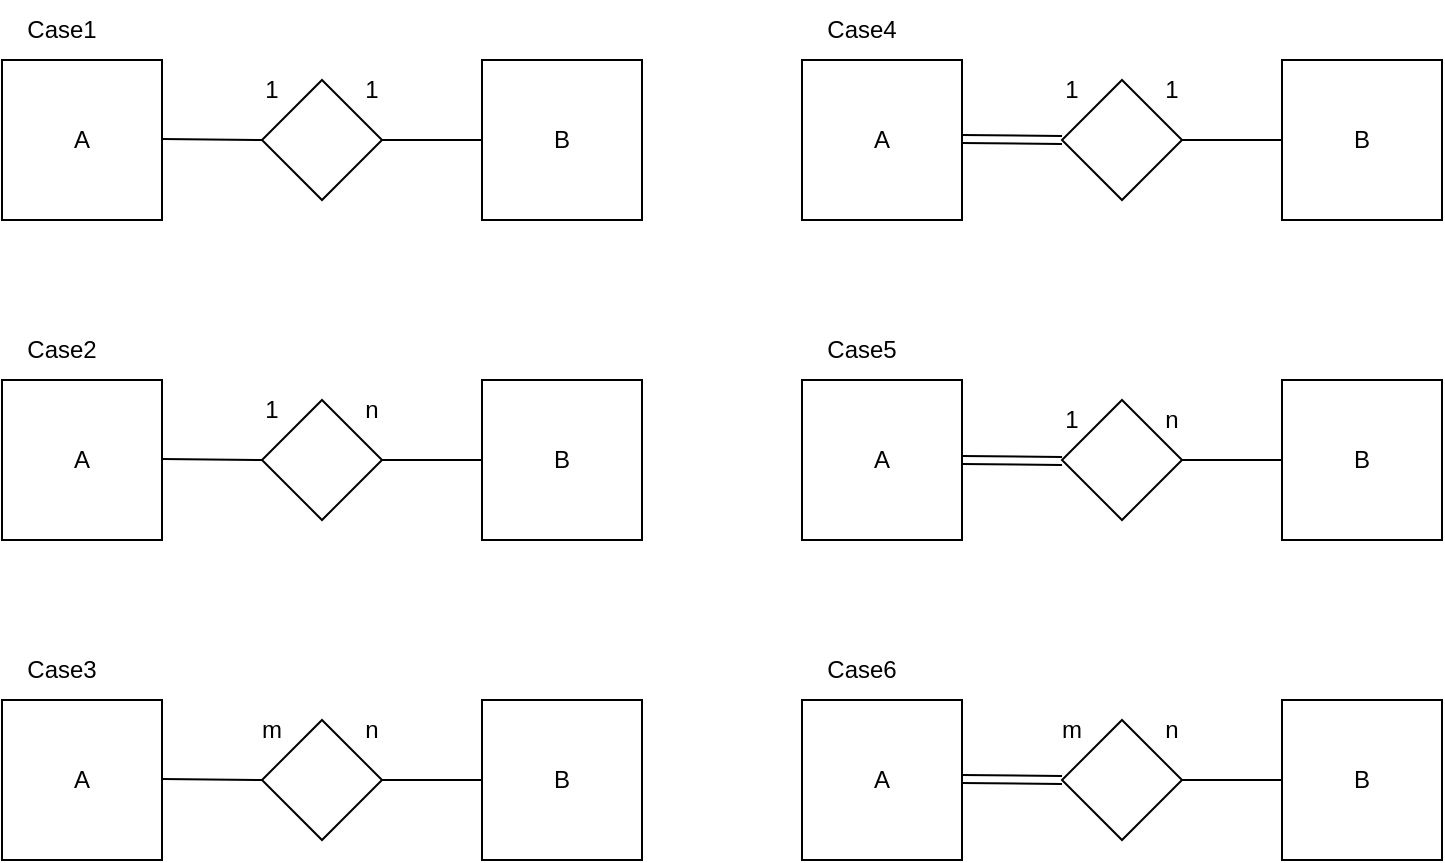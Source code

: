 <mxfile version="22.0.0" type="google" pages="3">
  <diagram id="R2lEEEUBdFMjLlhIrx00" name="Chen&#39;s">
    <mxGraphModel grid="1" page="1" gridSize="10" guides="1" tooltips="1" connect="1" arrows="1" fold="1" pageScale="1" pageWidth="850" pageHeight="1100" math="0" shadow="0" extFonts="Permanent Marker^https://fonts.googleapis.com/css?family=Permanent+Marker">
      <root>
        <mxCell id="0" />
        <mxCell id="1" parent="0" />
        <mxCell id="qHEk2VDLuR6snMic9dRO-1" value="" style="rounded=0;whiteSpace=wrap;html=1;" vertex="1" parent="1">
          <mxGeometry x="40" y="40" width="80" height="80" as="geometry" />
        </mxCell>
        <mxCell id="qHEk2VDLuR6snMic9dRO-2" value="A" style="text;html=1;strokeColor=none;fillColor=none;align=center;verticalAlign=middle;whiteSpace=wrap;rounded=0;" vertex="1" parent="1">
          <mxGeometry x="50" y="65" width="60" height="30" as="geometry" />
        </mxCell>
        <mxCell id="qHEk2VDLuR6snMic9dRO-3" value="" style="rounded=0;whiteSpace=wrap;html=1;" vertex="1" parent="1">
          <mxGeometry x="280" y="40" width="80" height="80" as="geometry" />
        </mxCell>
        <mxCell id="qHEk2VDLuR6snMic9dRO-4" value="B" style="text;html=1;strokeColor=none;fillColor=none;align=center;verticalAlign=middle;whiteSpace=wrap;rounded=0;" vertex="1" parent="1">
          <mxGeometry x="290" y="65" width="60" height="30" as="geometry" />
        </mxCell>
        <mxCell id="qHEk2VDLuR6snMic9dRO-8" style="edgeStyle=orthogonalEdgeStyle;rounded=0;orthogonalLoop=1;jettySize=auto;html=1;exitX=1;exitY=0.5;exitDx=0;exitDy=0;entryX=0;entryY=0.5;entryDx=0;entryDy=0;endArrow=none;endFill=0;" edge="1" parent="1" source="qHEk2VDLuR6snMic9dRO-5" target="qHEk2VDLuR6snMic9dRO-3">
          <mxGeometry relative="1" as="geometry" />
        </mxCell>
        <mxCell id="qHEk2VDLuR6snMic9dRO-5" value="" style="rhombus;whiteSpace=wrap;html=1;" vertex="1" parent="1">
          <mxGeometry x="170" y="50" width="60" height="60" as="geometry" />
        </mxCell>
        <mxCell id="qHEk2VDLuR6snMic9dRO-7" value="" style="endArrow=none;html=1;rounded=0;entryX=0;entryY=0.5;entryDx=0;entryDy=0;" edge="1" parent="1" target="qHEk2VDLuR6snMic9dRO-5">
          <mxGeometry width="50" height="50" relative="1" as="geometry">
            <mxPoint x="120" y="79.5" as="sourcePoint" />
            <mxPoint x="160" y="80" as="targetPoint" />
          </mxGeometry>
        </mxCell>
        <mxCell id="qHEk2VDLuR6snMic9dRO-9" value="" style="rounded=0;whiteSpace=wrap;html=1;" vertex="1" parent="1">
          <mxGeometry x="40" y="200" width="80" height="80" as="geometry" />
        </mxCell>
        <mxCell id="qHEk2VDLuR6snMic9dRO-10" value="A" style="text;html=1;strokeColor=none;fillColor=none;align=center;verticalAlign=middle;whiteSpace=wrap;rounded=0;" vertex="1" parent="1">
          <mxGeometry x="50" y="225" width="60" height="30" as="geometry" />
        </mxCell>
        <mxCell id="qHEk2VDLuR6snMic9dRO-11" value="" style="rounded=0;whiteSpace=wrap;html=1;" vertex="1" parent="1">
          <mxGeometry x="280" y="200" width="80" height="80" as="geometry" />
        </mxCell>
        <mxCell id="qHEk2VDLuR6snMic9dRO-12" value="B" style="text;html=1;strokeColor=none;fillColor=none;align=center;verticalAlign=middle;whiteSpace=wrap;rounded=0;" vertex="1" parent="1">
          <mxGeometry x="290" y="225" width="60" height="30" as="geometry" />
        </mxCell>
        <mxCell id="qHEk2VDLuR6snMic9dRO-13" style="edgeStyle=orthogonalEdgeStyle;rounded=0;orthogonalLoop=1;jettySize=auto;html=1;exitX=1;exitY=0.5;exitDx=0;exitDy=0;entryX=0;entryY=0.5;entryDx=0;entryDy=0;endArrow=none;endFill=0;" edge="1" parent="1" source="qHEk2VDLuR6snMic9dRO-14" target="qHEk2VDLuR6snMic9dRO-11">
          <mxGeometry relative="1" as="geometry" />
        </mxCell>
        <mxCell id="qHEk2VDLuR6snMic9dRO-14" value="" style="rhombus;whiteSpace=wrap;html=1;" vertex="1" parent="1">
          <mxGeometry x="170" y="210" width="60" height="60" as="geometry" />
        </mxCell>
        <mxCell id="qHEk2VDLuR6snMic9dRO-15" value="" style="endArrow=none;html=1;rounded=0;entryX=0;entryY=0.5;entryDx=0;entryDy=0;" edge="1" parent="1" target="qHEk2VDLuR6snMic9dRO-14">
          <mxGeometry width="50" height="50" relative="1" as="geometry">
            <mxPoint x="120" y="239.5" as="sourcePoint" />
            <mxPoint x="160" y="240" as="targetPoint" />
          </mxGeometry>
        </mxCell>
        <mxCell id="qHEk2VDLuR6snMic9dRO-16" value="" style="rounded=0;whiteSpace=wrap;html=1;" vertex="1" parent="1">
          <mxGeometry x="40" y="360" width="80" height="80" as="geometry" />
        </mxCell>
        <mxCell id="qHEk2VDLuR6snMic9dRO-17" value="A" style="text;html=1;strokeColor=none;fillColor=none;align=center;verticalAlign=middle;whiteSpace=wrap;rounded=0;" vertex="1" parent="1">
          <mxGeometry x="50" y="385" width="60" height="30" as="geometry" />
        </mxCell>
        <mxCell id="qHEk2VDLuR6snMic9dRO-18" value="" style="rounded=0;whiteSpace=wrap;html=1;" vertex="1" parent="1">
          <mxGeometry x="280" y="360" width="80" height="80" as="geometry" />
        </mxCell>
        <mxCell id="qHEk2VDLuR6snMic9dRO-19" value="B" style="text;html=1;strokeColor=none;fillColor=none;align=center;verticalAlign=middle;whiteSpace=wrap;rounded=0;" vertex="1" parent="1">
          <mxGeometry x="290" y="385" width="60" height="30" as="geometry" />
        </mxCell>
        <mxCell id="qHEk2VDLuR6snMic9dRO-20" style="edgeStyle=orthogonalEdgeStyle;rounded=0;orthogonalLoop=1;jettySize=auto;html=1;exitX=1;exitY=0.5;exitDx=0;exitDy=0;entryX=0;entryY=0.5;entryDx=0;entryDy=0;endArrow=none;endFill=0;" edge="1" parent="1" source="qHEk2VDLuR6snMic9dRO-21" target="qHEk2VDLuR6snMic9dRO-18">
          <mxGeometry relative="1" as="geometry" />
        </mxCell>
        <mxCell id="qHEk2VDLuR6snMic9dRO-21" value="" style="rhombus;whiteSpace=wrap;html=1;" vertex="1" parent="1">
          <mxGeometry x="170" y="370" width="60" height="60" as="geometry" />
        </mxCell>
        <mxCell id="qHEk2VDLuR6snMic9dRO-22" value="" style="endArrow=none;html=1;rounded=0;entryX=0;entryY=0.5;entryDx=0;entryDy=0;" edge="1" parent="1" target="qHEk2VDLuR6snMic9dRO-21">
          <mxGeometry width="50" height="50" relative="1" as="geometry">
            <mxPoint x="120" y="399.5" as="sourcePoint" />
            <mxPoint x="160" y="400" as="targetPoint" />
          </mxGeometry>
        </mxCell>
        <mxCell id="qHEk2VDLuR6snMic9dRO-23" value="" style="rounded=0;whiteSpace=wrap;html=1;" vertex="1" parent="1">
          <mxGeometry x="440" y="40" width="80" height="80" as="geometry" />
        </mxCell>
        <mxCell id="qHEk2VDLuR6snMic9dRO-24" value="A" style="text;html=1;strokeColor=none;fillColor=none;align=center;verticalAlign=middle;whiteSpace=wrap;rounded=0;" vertex="1" parent="1">
          <mxGeometry x="450" y="65" width="60" height="30" as="geometry" />
        </mxCell>
        <mxCell id="qHEk2VDLuR6snMic9dRO-25" value="" style="rounded=0;whiteSpace=wrap;html=1;" vertex="1" parent="1">
          <mxGeometry x="680" y="40" width="80" height="80" as="geometry" />
        </mxCell>
        <mxCell id="qHEk2VDLuR6snMic9dRO-26" value="B" style="text;html=1;strokeColor=none;fillColor=none;align=center;verticalAlign=middle;whiteSpace=wrap;rounded=0;" vertex="1" parent="1">
          <mxGeometry x="690" y="65" width="60" height="30" as="geometry" />
        </mxCell>
        <mxCell id="qHEk2VDLuR6snMic9dRO-27" style="edgeStyle=orthogonalEdgeStyle;rounded=0;orthogonalLoop=1;jettySize=auto;html=1;exitX=1;exitY=0.5;exitDx=0;exitDy=0;entryX=0;entryY=0.5;entryDx=0;entryDy=0;endArrow=none;endFill=0;" edge="1" parent="1" source="qHEk2VDLuR6snMic9dRO-28" target="qHEk2VDLuR6snMic9dRO-25">
          <mxGeometry relative="1" as="geometry" />
        </mxCell>
        <mxCell id="qHEk2VDLuR6snMic9dRO-28" value="" style="rhombus;whiteSpace=wrap;html=1;" vertex="1" parent="1">
          <mxGeometry x="570" y="50" width="60" height="60" as="geometry" />
        </mxCell>
        <mxCell id="qHEk2VDLuR6snMic9dRO-30" value="" style="rounded=0;whiteSpace=wrap;html=1;" vertex="1" parent="1">
          <mxGeometry x="440" y="200" width="80" height="80" as="geometry" />
        </mxCell>
        <mxCell id="qHEk2VDLuR6snMic9dRO-31" value="A" style="text;html=1;strokeColor=none;fillColor=none;align=center;verticalAlign=middle;whiteSpace=wrap;rounded=0;" vertex="1" parent="1">
          <mxGeometry x="450" y="225" width="60" height="30" as="geometry" />
        </mxCell>
        <mxCell id="qHEk2VDLuR6snMic9dRO-32" value="" style="rounded=0;whiteSpace=wrap;html=1;" vertex="1" parent="1">
          <mxGeometry x="680" y="200" width="80" height="80" as="geometry" />
        </mxCell>
        <mxCell id="qHEk2VDLuR6snMic9dRO-33" value="B" style="text;html=1;strokeColor=none;fillColor=none;align=center;verticalAlign=middle;whiteSpace=wrap;rounded=0;" vertex="1" parent="1">
          <mxGeometry x="690" y="225" width="60" height="30" as="geometry" />
        </mxCell>
        <mxCell id="qHEk2VDLuR6snMic9dRO-34" style="edgeStyle=orthogonalEdgeStyle;rounded=0;orthogonalLoop=1;jettySize=auto;html=1;exitX=1;exitY=0.5;exitDx=0;exitDy=0;entryX=0;entryY=0.5;entryDx=0;entryDy=0;endArrow=none;endFill=0;" edge="1" parent="1" source="qHEk2VDLuR6snMic9dRO-35" target="qHEk2VDLuR6snMic9dRO-32">
          <mxGeometry relative="1" as="geometry" />
        </mxCell>
        <mxCell id="qHEk2VDLuR6snMic9dRO-35" value="" style="rhombus;whiteSpace=wrap;html=1;" vertex="1" parent="1">
          <mxGeometry x="570" y="210" width="60" height="60" as="geometry" />
        </mxCell>
        <mxCell id="qHEk2VDLuR6snMic9dRO-37" value="" style="rounded=0;whiteSpace=wrap;html=1;" vertex="1" parent="1">
          <mxGeometry x="440" y="360" width="80" height="80" as="geometry" />
        </mxCell>
        <mxCell id="qHEk2VDLuR6snMic9dRO-38" value="A" style="text;html=1;strokeColor=none;fillColor=none;align=center;verticalAlign=middle;whiteSpace=wrap;rounded=0;" vertex="1" parent="1">
          <mxGeometry x="450" y="385" width="60" height="30" as="geometry" />
        </mxCell>
        <mxCell id="qHEk2VDLuR6snMic9dRO-39" value="" style="rounded=0;whiteSpace=wrap;html=1;" vertex="1" parent="1">
          <mxGeometry x="680" y="360" width="80" height="80" as="geometry" />
        </mxCell>
        <mxCell id="qHEk2VDLuR6snMic9dRO-40" value="B" style="text;html=1;strokeColor=none;fillColor=none;align=center;verticalAlign=middle;whiteSpace=wrap;rounded=0;" vertex="1" parent="1">
          <mxGeometry x="690" y="385" width="60" height="30" as="geometry" />
        </mxCell>
        <mxCell id="qHEk2VDLuR6snMic9dRO-41" style="edgeStyle=orthogonalEdgeStyle;rounded=0;orthogonalLoop=1;jettySize=auto;html=1;exitX=1;exitY=0.5;exitDx=0;exitDy=0;entryX=0;entryY=0.5;entryDx=0;entryDy=0;endArrow=none;endFill=0;" edge="1" parent="1" source="qHEk2VDLuR6snMic9dRO-42" target="qHEk2VDLuR6snMic9dRO-39">
          <mxGeometry relative="1" as="geometry" />
        </mxCell>
        <mxCell id="qHEk2VDLuR6snMic9dRO-42" value="" style="rhombus;whiteSpace=wrap;html=1;" vertex="1" parent="1">
          <mxGeometry x="570" y="370" width="60" height="60" as="geometry" />
        </mxCell>
        <mxCell id="qHEk2VDLuR6snMic9dRO-44" value="Case1" style="text;html=1;strokeColor=none;fillColor=none;align=center;verticalAlign=middle;whiteSpace=wrap;rounded=0;" vertex="1" parent="1">
          <mxGeometry x="40" y="10" width="60" height="30" as="geometry" />
        </mxCell>
        <mxCell id="qHEk2VDLuR6snMic9dRO-45" value="Case2" style="text;html=1;strokeColor=none;fillColor=none;align=center;verticalAlign=middle;whiteSpace=wrap;rounded=0;" vertex="1" parent="1">
          <mxGeometry x="40" y="170" width="60" height="30" as="geometry" />
        </mxCell>
        <mxCell id="qHEk2VDLuR6snMic9dRO-46" value="Case3" style="text;html=1;strokeColor=none;fillColor=none;align=center;verticalAlign=middle;whiteSpace=wrap;rounded=0;" vertex="1" parent="1">
          <mxGeometry x="40" y="330" width="60" height="30" as="geometry" />
        </mxCell>
        <mxCell id="qHEk2VDLuR6snMic9dRO-47" value="Case4" style="text;html=1;strokeColor=none;fillColor=none;align=center;verticalAlign=middle;whiteSpace=wrap;rounded=0;" vertex="1" parent="1">
          <mxGeometry x="440" y="10" width="60" height="30" as="geometry" />
        </mxCell>
        <mxCell id="qHEk2VDLuR6snMic9dRO-48" value="Case5" style="text;html=1;strokeColor=none;fillColor=none;align=center;verticalAlign=middle;whiteSpace=wrap;rounded=0;" vertex="1" parent="1">
          <mxGeometry x="440" y="170" width="60" height="30" as="geometry" />
        </mxCell>
        <mxCell id="qHEk2VDLuR6snMic9dRO-49" value="Case6" style="text;html=1;strokeColor=none;fillColor=none;align=center;verticalAlign=middle;whiteSpace=wrap;rounded=0;" vertex="1" parent="1">
          <mxGeometry x="440" y="330" width="60" height="30" as="geometry" />
        </mxCell>
        <mxCell id="qHEk2VDLuR6snMic9dRO-50" value="1" style="text;html=1;strokeColor=none;fillColor=none;align=center;verticalAlign=middle;whiteSpace=wrap;rounded=0;" vertex="1" parent="1">
          <mxGeometry x="170" y="50" width="10" height="10" as="geometry" />
        </mxCell>
        <mxCell id="qHEk2VDLuR6snMic9dRO-51" value="1" style="text;html=1;strokeColor=none;fillColor=none;align=center;verticalAlign=middle;whiteSpace=wrap;rounded=0;" vertex="1" parent="1">
          <mxGeometry x="220" y="50" width="10" height="10" as="geometry" />
        </mxCell>
        <mxCell id="qHEk2VDLuR6snMic9dRO-53" value="1" style="text;html=1;strokeColor=none;fillColor=none;align=center;verticalAlign=middle;whiteSpace=wrap;rounded=0;" vertex="1" parent="1">
          <mxGeometry x="170" y="210" width="10" height="10" as="geometry" />
        </mxCell>
        <mxCell id="qHEk2VDLuR6snMic9dRO-54" value="n" style="text;html=1;strokeColor=none;fillColor=none;align=center;verticalAlign=middle;whiteSpace=wrap;rounded=0;" vertex="1" parent="1">
          <mxGeometry x="220" y="210" width="10" height="10" as="geometry" />
        </mxCell>
        <mxCell id="qHEk2VDLuR6snMic9dRO-55" value="m" style="text;html=1;strokeColor=none;fillColor=none;align=center;verticalAlign=middle;whiteSpace=wrap;rounded=0;" vertex="1" parent="1">
          <mxGeometry x="170" y="370" width="10" height="10" as="geometry" />
        </mxCell>
        <mxCell id="qHEk2VDLuR6snMic9dRO-56" value="n" style="text;html=1;strokeColor=none;fillColor=none;align=center;verticalAlign=middle;whiteSpace=wrap;rounded=0;" vertex="1" parent="1">
          <mxGeometry x="220" y="370" width="10" height="10" as="geometry" />
        </mxCell>
        <mxCell id="qHEk2VDLuR6snMic9dRO-57" value="1" style="text;html=1;strokeColor=none;fillColor=none;align=center;verticalAlign=middle;whiteSpace=wrap;rounded=0;" vertex="1" parent="1">
          <mxGeometry x="570" y="50" width="10" height="10" as="geometry" />
        </mxCell>
        <mxCell id="qHEk2VDLuR6snMic9dRO-58" value="1" style="text;html=1;strokeColor=none;fillColor=none;align=center;verticalAlign=middle;whiteSpace=wrap;rounded=0;" vertex="1" parent="1">
          <mxGeometry x="620" y="50" width="10" height="10" as="geometry" />
        </mxCell>
        <mxCell id="qHEk2VDLuR6snMic9dRO-59" value="1" style="text;html=1;strokeColor=none;fillColor=none;align=center;verticalAlign=middle;whiteSpace=wrap;rounded=0;" vertex="1" parent="1">
          <mxGeometry x="570" y="215" width="10" height="10" as="geometry" />
        </mxCell>
        <mxCell id="qHEk2VDLuR6snMic9dRO-60" value="n" style="text;html=1;strokeColor=none;fillColor=none;align=center;verticalAlign=middle;whiteSpace=wrap;rounded=0;" vertex="1" parent="1">
          <mxGeometry x="620" y="215" width="10" height="10" as="geometry" />
        </mxCell>
        <mxCell id="qHEk2VDLuR6snMic9dRO-61" value="m" style="text;html=1;strokeColor=none;fillColor=none;align=center;verticalAlign=middle;whiteSpace=wrap;rounded=0;" vertex="1" parent="1">
          <mxGeometry x="570" y="370" width="10" height="10" as="geometry" />
        </mxCell>
        <mxCell id="qHEk2VDLuR6snMic9dRO-62" value="n" style="text;html=1;strokeColor=none;fillColor=none;align=center;verticalAlign=middle;whiteSpace=wrap;rounded=0;" vertex="1" parent="1">
          <mxGeometry x="620" y="370" width="10" height="10" as="geometry" />
        </mxCell>
        <mxCell id="qHEk2VDLuR6snMic9dRO-71" value="" style="shape=link;html=1;rounded=0;" edge="1" parent="1">
          <mxGeometry relative="1" as="geometry">
            <mxPoint x="520" y="79.5" as="sourcePoint" />
            <mxPoint x="570" y="80" as="targetPoint" />
          </mxGeometry>
        </mxCell>
        <mxCell id="qHEk2VDLuR6snMic9dRO-73" value="" style="shape=link;html=1;rounded=0;" edge="1" parent="1">
          <mxGeometry relative="1" as="geometry">
            <mxPoint x="520" y="240" as="sourcePoint" />
            <mxPoint x="570" y="240.5" as="targetPoint" />
          </mxGeometry>
        </mxCell>
        <mxCell id="qHEk2VDLuR6snMic9dRO-75" value="" style="shape=link;html=1;rounded=0;" edge="1" parent="1">
          <mxGeometry relative="1" as="geometry">
            <mxPoint x="520" y="399.5" as="sourcePoint" />
            <mxPoint x="570" y="400" as="targetPoint" />
          </mxGeometry>
        </mxCell>
      </root>
    </mxGraphModel>
  </diagram>
  <diagram id="qT47EpYvajoqGvHbxW2l" name="Crow&#39;s feet">
    <mxGraphModel grid="1" page="1" gridSize="10" guides="1" tooltips="1" connect="1" arrows="1" fold="1" pageScale="1" pageWidth="827" pageHeight="1169" math="0" shadow="0">
      <root>
        <mxCell id="0" />
        <mxCell id="1" parent="0" />
        <mxCell id="kFRHLv2uC1TFj8kyUyDD-1" value="" style="edgeStyle=entityRelationEdgeStyle;endArrow=ERzeroToOne;startArrow=ERzeroToOne;endFill=0;startFill=0;" edge="1" parent="1">
          <mxGeometry width="100" height="100" relative="1" as="geometry">
            <mxPoint x="140" y="89.5" as="sourcePoint" />
            <mxPoint x="300" y="89.5" as="targetPoint" />
          </mxGeometry>
        </mxCell>
        <mxCell id="kFRHLv2uC1TFj8kyUyDD-2" value="B" style="shape=table;startSize=120;container=1;collapsible=1;childLayout=tableLayout;fixedRows=1;rowLines=0;fontStyle=1;align=center;resizeLast=1;" vertex="1" parent="1">
          <mxGeometry x="300" y="40" width="100" height="100" as="geometry" />
        </mxCell>
        <mxCell id="kFRHLv2uC1TFj8kyUyDD-3" value="" style="shape=partialRectangle;collapsible=0;dropTarget=0;pointerEvents=0;fillColor=none;points=[[0,0.5],[1,0.5]];portConstraint=eastwest;top=0;left=0;right=0;bottom=1;" visible="0" vertex="1" parent="kFRHLv2uC1TFj8kyUyDD-2">
          <mxGeometry y="30" width="250" height="30" as="geometry" />
        </mxCell>
        <mxCell id="kFRHLv2uC1TFj8kyUyDD-4" value="" style="shape=partialRectangle;overflow=hidden;connectable=0;fillColor=none;top=0;left=0;bottom=0;right=0;fontStyle=1;" vertex="1" parent="kFRHLv2uC1TFj8kyUyDD-3">
          <mxGeometry width="30" height="30" as="geometry">
            <mxRectangle width="30" height="30" as="alternateBounds" />
          </mxGeometry>
        </mxCell>
        <mxCell id="kFRHLv2uC1TFj8kyUyDD-5" value="" style="shape=partialRectangle;overflow=hidden;connectable=0;fillColor=none;top=0;left=0;bottom=0;right=0;align=left;spacingLeft=6;fontStyle=5;" vertex="1" parent="kFRHLv2uC1TFj8kyUyDD-3">
          <mxGeometry x="30" width="220" height="30" as="geometry">
            <mxRectangle width="220" height="30" as="alternateBounds" />
          </mxGeometry>
        </mxCell>
        <mxCell id="kFRHLv2uC1TFj8kyUyDD-6" value="" style="shape=partialRectangle;collapsible=0;dropTarget=0;pointerEvents=0;fillColor=none;points=[[0,0.5],[1,0.5]];portConstraint=eastwest;top=0;left=0;right=0;bottom=0;" visible="0" vertex="1" parent="kFRHLv2uC1TFj8kyUyDD-2">
          <mxGeometry y="60" width="250" height="30" as="geometry" />
        </mxCell>
        <mxCell id="kFRHLv2uC1TFj8kyUyDD-7" value="" style="shape=partialRectangle;overflow=hidden;connectable=0;fillColor=none;top=0;left=0;bottom=0;right=0;" vertex="1" parent="kFRHLv2uC1TFj8kyUyDD-6">
          <mxGeometry width="30" height="30" as="geometry">
            <mxRectangle width="30" height="30" as="alternateBounds" />
          </mxGeometry>
        </mxCell>
        <mxCell id="kFRHLv2uC1TFj8kyUyDD-8" value="" style="shape=partialRectangle;overflow=hidden;connectable=0;fillColor=none;top=0;left=0;bottom=0;right=0;align=left;spacingLeft=6;" vertex="1" parent="kFRHLv2uC1TFj8kyUyDD-6">
          <mxGeometry x="30" width="220" height="30" as="geometry">
            <mxRectangle width="220" height="30" as="alternateBounds" />
          </mxGeometry>
        </mxCell>
        <mxCell id="kFRHLv2uC1TFj8kyUyDD-9" value="" style="shape=partialRectangle;collapsible=0;dropTarget=0;pointerEvents=0;fillColor=none;points=[[0,0.5],[1,0.5]];portConstraint=eastwest;top=0;left=0;right=0;bottom=0;" visible="0" vertex="1" parent="kFRHLv2uC1TFj8kyUyDD-2">
          <mxGeometry y="90" width="250" height="30" as="geometry" />
        </mxCell>
        <mxCell id="kFRHLv2uC1TFj8kyUyDD-10" value="" style="shape=partialRectangle;overflow=hidden;connectable=0;fillColor=none;top=0;left=0;bottom=0;right=0;" vertex="1" parent="kFRHLv2uC1TFj8kyUyDD-9">
          <mxGeometry width="30" height="30" as="geometry">
            <mxRectangle width="30" height="30" as="alternateBounds" />
          </mxGeometry>
        </mxCell>
        <mxCell id="kFRHLv2uC1TFj8kyUyDD-11" value="" style="shape=partialRectangle;overflow=hidden;connectable=0;fillColor=none;top=0;left=0;bottom=0;right=0;align=left;spacingLeft=6;" vertex="1" parent="kFRHLv2uC1TFj8kyUyDD-9">
          <mxGeometry x="30" width="220" height="30" as="geometry">
            <mxRectangle width="220" height="30" as="alternateBounds" />
          </mxGeometry>
        </mxCell>
        <mxCell id="kFRHLv2uC1TFj8kyUyDD-12" value="A" style="shape=table;startSize=100;container=1;collapsible=1;childLayout=tableLayout;fixedRows=1;rowLines=0;fontStyle=1;align=center;resizeLast=1;" vertex="1" parent="1">
          <mxGeometry x="40" y="40" width="100" height="100" as="geometry" />
        </mxCell>
        <mxCell id="kFRHLv2uC1TFj8kyUyDD-13" value="" style="shape=partialRectangle;collapsible=0;dropTarget=0;pointerEvents=0;fillColor=none;points=[[0,0.5],[1,0.5]];portConstraint=eastwest;top=0;left=0;right=0;bottom=1;" visible="0" vertex="1" parent="kFRHLv2uC1TFj8kyUyDD-12">
          <mxGeometry y="30" width="250" height="30" as="geometry" />
        </mxCell>
        <mxCell id="kFRHLv2uC1TFj8kyUyDD-14" value="PK" style="shape=partialRectangle;overflow=hidden;connectable=0;fillColor=none;top=0;left=0;bottom=0;right=0;fontStyle=1;" vertex="1" parent="kFRHLv2uC1TFj8kyUyDD-13">
          <mxGeometry width="30" height="30" as="geometry">
            <mxRectangle width="30" height="30" as="alternateBounds" />
          </mxGeometry>
        </mxCell>
        <mxCell id="kFRHLv2uC1TFj8kyUyDD-15" value="customer_id int NOT NULL " style="shape=partialRectangle;overflow=hidden;connectable=0;fillColor=none;top=0;left=0;bottom=0;right=0;align=left;spacingLeft=6;fontStyle=5;" vertex="1" parent="kFRHLv2uC1TFj8kyUyDD-13">
          <mxGeometry x="30" width="220" height="30" as="geometry">
            <mxRectangle width="220" height="30" as="alternateBounds" />
          </mxGeometry>
        </mxCell>
        <mxCell id="kFRHLv2uC1TFj8kyUyDD-16" value="" style="shape=partialRectangle;collapsible=0;dropTarget=0;pointerEvents=0;fillColor=none;points=[[0,0.5],[1,0.5]];portConstraint=eastwest;top=0;left=0;right=0;bottom=0;" visible="0" vertex="1" parent="kFRHLv2uC1TFj8kyUyDD-12">
          <mxGeometry y="60" width="250" height="30" as="geometry" />
        </mxCell>
        <mxCell id="kFRHLv2uC1TFj8kyUyDD-17" value="" style="shape=partialRectangle;overflow=hidden;connectable=0;fillColor=none;top=0;left=0;bottom=0;right=0;" vertex="1" parent="kFRHLv2uC1TFj8kyUyDD-16">
          <mxGeometry width="30" height="30" as="geometry">
            <mxRectangle width="30" height="30" as="alternateBounds" />
          </mxGeometry>
        </mxCell>
        <mxCell id="kFRHLv2uC1TFj8kyUyDD-18" value="customer_name char(50) NOT NULL" style="shape=partialRectangle;overflow=hidden;connectable=0;fillColor=none;top=0;left=0;bottom=0;right=0;align=left;spacingLeft=6;" vertex="1" parent="kFRHLv2uC1TFj8kyUyDD-16">
          <mxGeometry x="30" width="220" height="30" as="geometry">
            <mxRectangle width="220" height="30" as="alternateBounds" />
          </mxGeometry>
        </mxCell>
        <mxCell id="kFRHLv2uC1TFj8kyUyDD-19" value="" style="edgeStyle=entityRelationEdgeStyle;endArrow=ERzeroToMany;startArrow=ERzeroToOne;endFill=1;startFill=0;" edge="1" parent="1" source="kFRHLv2uC1TFj8kyUyDD-31" target="kFRHLv2uC1TFj8kyUyDD-24">
          <mxGeometry width="100" height="100" relative="1" as="geometry">
            <mxPoint x="340" y="890" as="sourcePoint" />
            <mxPoint x="440" y="790" as="targetPoint" />
          </mxGeometry>
        </mxCell>
        <mxCell id="kFRHLv2uC1TFj8kyUyDD-20" value="B" style="shape=table;startSize=120;container=1;collapsible=1;childLayout=tableLayout;fixedRows=1;rowLines=0;fontStyle=1;align=center;resizeLast=1;" vertex="1" parent="1">
          <mxGeometry x="300" y="210" width="100" height="100" as="geometry" />
        </mxCell>
        <mxCell id="kFRHLv2uC1TFj8kyUyDD-21" value="" style="shape=partialRectangle;collapsible=0;dropTarget=0;pointerEvents=0;fillColor=none;points=[[0,0.5],[1,0.5]];portConstraint=eastwest;top=0;left=0;right=0;bottom=1;" visible="0" vertex="1" parent="kFRHLv2uC1TFj8kyUyDD-20">
          <mxGeometry y="30" width="250" height="30" as="geometry" />
        </mxCell>
        <mxCell id="kFRHLv2uC1TFj8kyUyDD-22" value="" style="shape=partialRectangle;overflow=hidden;connectable=0;fillColor=none;top=0;left=0;bottom=0;right=0;fontStyle=1;" vertex="1" parent="kFRHLv2uC1TFj8kyUyDD-21">
          <mxGeometry width="30" height="30" as="geometry">
            <mxRectangle width="30" height="30" as="alternateBounds" />
          </mxGeometry>
        </mxCell>
        <mxCell id="kFRHLv2uC1TFj8kyUyDD-23" value="" style="shape=partialRectangle;overflow=hidden;connectable=0;fillColor=none;top=0;left=0;bottom=0;right=0;align=left;spacingLeft=6;fontStyle=5;" vertex="1" parent="kFRHLv2uC1TFj8kyUyDD-21">
          <mxGeometry x="30" width="220" height="30" as="geometry">
            <mxRectangle width="220" height="30" as="alternateBounds" />
          </mxGeometry>
        </mxCell>
        <mxCell id="kFRHLv2uC1TFj8kyUyDD-24" value="" style="shape=partialRectangle;collapsible=0;dropTarget=0;pointerEvents=0;fillColor=none;points=[[0,0.5],[1,0.5]];portConstraint=eastwest;top=0;left=0;right=0;bottom=0;" visible="0" vertex="1" parent="kFRHLv2uC1TFj8kyUyDD-20">
          <mxGeometry y="60" width="250" height="30" as="geometry" />
        </mxCell>
        <mxCell id="kFRHLv2uC1TFj8kyUyDD-25" value="" style="shape=partialRectangle;overflow=hidden;connectable=0;fillColor=none;top=0;left=0;bottom=0;right=0;" vertex="1" parent="kFRHLv2uC1TFj8kyUyDD-24">
          <mxGeometry width="30" height="30" as="geometry">
            <mxRectangle width="30" height="30" as="alternateBounds" />
          </mxGeometry>
        </mxCell>
        <mxCell id="kFRHLv2uC1TFj8kyUyDD-26" value="" style="shape=partialRectangle;overflow=hidden;connectable=0;fillColor=none;top=0;left=0;bottom=0;right=0;align=left;spacingLeft=6;" vertex="1" parent="kFRHLv2uC1TFj8kyUyDD-24">
          <mxGeometry x="30" width="220" height="30" as="geometry">
            <mxRectangle width="220" height="30" as="alternateBounds" />
          </mxGeometry>
        </mxCell>
        <mxCell id="kFRHLv2uC1TFj8kyUyDD-27" value="" style="shape=partialRectangle;collapsible=0;dropTarget=0;pointerEvents=0;fillColor=none;points=[[0,0.5],[1,0.5]];portConstraint=eastwest;top=0;left=0;right=0;bottom=0;" visible="0" vertex="1" parent="kFRHLv2uC1TFj8kyUyDD-20">
          <mxGeometry y="90" width="250" height="30" as="geometry" />
        </mxCell>
        <mxCell id="kFRHLv2uC1TFj8kyUyDD-28" value="" style="shape=partialRectangle;overflow=hidden;connectable=0;fillColor=none;top=0;left=0;bottom=0;right=0;" vertex="1" parent="kFRHLv2uC1TFj8kyUyDD-27">
          <mxGeometry width="30" height="30" as="geometry">
            <mxRectangle width="30" height="30" as="alternateBounds" />
          </mxGeometry>
        </mxCell>
        <mxCell id="kFRHLv2uC1TFj8kyUyDD-29" value="" style="shape=partialRectangle;overflow=hidden;connectable=0;fillColor=none;top=0;left=0;bottom=0;right=0;align=left;spacingLeft=6;" vertex="1" parent="kFRHLv2uC1TFj8kyUyDD-27">
          <mxGeometry x="30" width="220" height="30" as="geometry">
            <mxRectangle width="220" height="30" as="alternateBounds" />
          </mxGeometry>
        </mxCell>
        <mxCell id="kFRHLv2uC1TFj8kyUyDD-30" value="A" style="shape=table;startSize=100;container=1;collapsible=1;childLayout=tableLayout;fixedRows=1;rowLines=0;fontStyle=1;align=center;resizeLast=1;" vertex="1" parent="1">
          <mxGeometry x="40" y="210" width="100" height="100" as="geometry" />
        </mxCell>
        <mxCell id="kFRHLv2uC1TFj8kyUyDD-31" value="" style="shape=partialRectangle;collapsible=0;dropTarget=0;pointerEvents=0;fillColor=none;points=[[0,0.5],[1,0.5]];portConstraint=eastwest;top=0;left=0;right=0;bottom=1;" visible="0" vertex="1" parent="kFRHLv2uC1TFj8kyUyDD-30">
          <mxGeometry y="30" width="250" height="30" as="geometry" />
        </mxCell>
        <mxCell id="kFRHLv2uC1TFj8kyUyDD-32" value="PK" style="shape=partialRectangle;overflow=hidden;connectable=0;fillColor=none;top=0;left=0;bottom=0;right=0;fontStyle=1;" vertex="1" parent="kFRHLv2uC1TFj8kyUyDD-31">
          <mxGeometry width="30" height="30" as="geometry">
            <mxRectangle width="30" height="30" as="alternateBounds" />
          </mxGeometry>
        </mxCell>
        <mxCell id="kFRHLv2uC1TFj8kyUyDD-33" value="customer_id int NOT NULL " style="shape=partialRectangle;overflow=hidden;connectable=0;fillColor=none;top=0;left=0;bottom=0;right=0;align=left;spacingLeft=6;fontStyle=5;" vertex="1" parent="kFRHLv2uC1TFj8kyUyDD-31">
          <mxGeometry x="30" width="220" height="30" as="geometry">
            <mxRectangle width="220" height="30" as="alternateBounds" />
          </mxGeometry>
        </mxCell>
        <mxCell id="kFRHLv2uC1TFj8kyUyDD-34" value="" style="shape=partialRectangle;collapsible=0;dropTarget=0;pointerEvents=0;fillColor=none;points=[[0,0.5],[1,0.5]];portConstraint=eastwest;top=0;left=0;right=0;bottom=0;" visible="0" vertex="1" parent="kFRHLv2uC1TFj8kyUyDD-30">
          <mxGeometry y="60" width="250" height="30" as="geometry" />
        </mxCell>
        <mxCell id="kFRHLv2uC1TFj8kyUyDD-35" value="" style="shape=partialRectangle;overflow=hidden;connectable=0;fillColor=none;top=0;left=0;bottom=0;right=0;" vertex="1" parent="kFRHLv2uC1TFj8kyUyDD-34">
          <mxGeometry width="30" height="30" as="geometry">
            <mxRectangle width="30" height="30" as="alternateBounds" />
          </mxGeometry>
        </mxCell>
        <mxCell id="kFRHLv2uC1TFj8kyUyDD-36" value="customer_name char(50) NOT NULL" style="shape=partialRectangle;overflow=hidden;connectable=0;fillColor=none;top=0;left=0;bottom=0;right=0;align=left;spacingLeft=6;" vertex="1" parent="kFRHLv2uC1TFj8kyUyDD-34">
          <mxGeometry x="30" width="220" height="30" as="geometry">
            <mxRectangle width="220" height="30" as="alternateBounds" />
          </mxGeometry>
        </mxCell>
        <mxCell id="kFRHLv2uC1TFj8kyUyDD-37" value="" style="edgeStyle=entityRelationEdgeStyle;endArrow=ERmandOne;startArrow=ERzeroToOne;endFill=0;startFill=0;" edge="1" parent="1">
          <mxGeometry width="100" height="100" relative="1" as="geometry">
            <mxPoint x="520" y="89.5" as="sourcePoint" />
            <mxPoint x="680" y="89.5" as="targetPoint" />
          </mxGeometry>
        </mxCell>
        <mxCell id="kFRHLv2uC1TFj8kyUyDD-38" value="B" style="shape=table;startSize=120;container=1;collapsible=1;childLayout=tableLayout;fixedRows=1;rowLines=0;fontStyle=1;align=center;resizeLast=1;" vertex="1" parent="1">
          <mxGeometry x="680" y="40" width="100" height="100" as="geometry" />
        </mxCell>
        <mxCell id="kFRHLv2uC1TFj8kyUyDD-39" value="" style="shape=partialRectangle;collapsible=0;dropTarget=0;pointerEvents=0;fillColor=none;points=[[0,0.5],[1,0.5]];portConstraint=eastwest;top=0;left=0;right=0;bottom=1;" visible="0" vertex="1" parent="kFRHLv2uC1TFj8kyUyDD-38">
          <mxGeometry y="30" width="250" height="30" as="geometry" />
        </mxCell>
        <mxCell id="kFRHLv2uC1TFj8kyUyDD-40" value="" style="shape=partialRectangle;overflow=hidden;connectable=0;fillColor=none;top=0;left=0;bottom=0;right=0;fontStyle=1;" vertex="1" parent="kFRHLv2uC1TFj8kyUyDD-39">
          <mxGeometry width="30" height="30" as="geometry">
            <mxRectangle width="30" height="30" as="alternateBounds" />
          </mxGeometry>
        </mxCell>
        <mxCell id="kFRHLv2uC1TFj8kyUyDD-41" value="" style="shape=partialRectangle;overflow=hidden;connectable=0;fillColor=none;top=0;left=0;bottom=0;right=0;align=left;spacingLeft=6;fontStyle=5;" vertex="1" parent="kFRHLv2uC1TFj8kyUyDD-39">
          <mxGeometry x="30" width="220" height="30" as="geometry">
            <mxRectangle width="220" height="30" as="alternateBounds" />
          </mxGeometry>
        </mxCell>
        <mxCell id="kFRHLv2uC1TFj8kyUyDD-42" value="" style="shape=partialRectangle;collapsible=0;dropTarget=0;pointerEvents=0;fillColor=none;points=[[0,0.5],[1,0.5]];portConstraint=eastwest;top=0;left=0;right=0;bottom=0;" visible="0" vertex="1" parent="kFRHLv2uC1TFj8kyUyDD-38">
          <mxGeometry y="60" width="250" height="30" as="geometry" />
        </mxCell>
        <mxCell id="kFRHLv2uC1TFj8kyUyDD-43" value="" style="shape=partialRectangle;overflow=hidden;connectable=0;fillColor=none;top=0;left=0;bottom=0;right=0;" vertex="1" parent="kFRHLv2uC1TFj8kyUyDD-42">
          <mxGeometry width="30" height="30" as="geometry">
            <mxRectangle width="30" height="30" as="alternateBounds" />
          </mxGeometry>
        </mxCell>
        <mxCell id="kFRHLv2uC1TFj8kyUyDD-44" value="" style="shape=partialRectangle;overflow=hidden;connectable=0;fillColor=none;top=0;left=0;bottom=0;right=0;align=left;spacingLeft=6;" vertex="1" parent="kFRHLv2uC1TFj8kyUyDD-42">
          <mxGeometry x="30" width="220" height="30" as="geometry">
            <mxRectangle width="220" height="30" as="alternateBounds" />
          </mxGeometry>
        </mxCell>
        <mxCell id="kFRHLv2uC1TFj8kyUyDD-45" value="" style="shape=partialRectangle;collapsible=0;dropTarget=0;pointerEvents=0;fillColor=none;points=[[0,0.5],[1,0.5]];portConstraint=eastwest;top=0;left=0;right=0;bottom=0;" visible="0" vertex="1" parent="kFRHLv2uC1TFj8kyUyDD-38">
          <mxGeometry y="90" width="250" height="30" as="geometry" />
        </mxCell>
        <mxCell id="kFRHLv2uC1TFj8kyUyDD-46" value="" style="shape=partialRectangle;overflow=hidden;connectable=0;fillColor=none;top=0;left=0;bottom=0;right=0;" vertex="1" parent="kFRHLv2uC1TFj8kyUyDD-45">
          <mxGeometry width="30" height="30" as="geometry">
            <mxRectangle width="30" height="30" as="alternateBounds" />
          </mxGeometry>
        </mxCell>
        <mxCell id="kFRHLv2uC1TFj8kyUyDD-47" value="" style="shape=partialRectangle;overflow=hidden;connectable=0;fillColor=none;top=0;left=0;bottom=0;right=0;align=left;spacingLeft=6;" vertex="1" parent="kFRHLv2uC1TFj8kyUyDD-45">
          <mxGeometry x="30" width="220" height="30" as="geometry">
            <mxRectangle width="220" height="30" as="alternateBounds" />
          </mxGeometry>
        </mxCell>
        <mxCell id="kFRHLv2uC1TFj8kyUyDD-48" value="A" style="shape=table;startSize=100;container=1;collapsible=1;childLayout=tableLayout;fixedRows=1;rowLines=0;fontStyle=1;align=center;resizeLast=1;" vertex="1" parent="1">
          <mxGeometry x="420" y="40" width="100" height="100" as="geometry" />
        </mxCell>
        <mxCell id="kFRHLv2uC1TFj8kyUyDD-49" value="" style="shape=partialRectangle;collapsible=0;dropTarget=0;pointerEvents=0;fillColor=none;points=[[0,0.5],[1,0.5]];portConstraint=eastwest;top=0;left=0;right=0;bottom=1;" visible="0" vertex="1" parent="kFRHLv2uC1TFj8kyUyDD-48">
          <mxGeometry y="30" width="250" height="30" as="geometry" />
        </mxCell>
        <mxCell id="kFRHLv2uC1TFj8kyUyDD-50" value="PK" style="shape=partialRectangle;overflow=hidden;connectable=0;fillColor=none;top=0;left=0;bottom=0;right=0;fontStyle=1;" vertex="1" parent="kFRHLv2uC1TFj8kyUyDD-49">
          <mxGeometry width="30" height="30" as="geometry">
            <mxRectangle width="30" height="30" as="alternateBounds" />
          </mxGeometry>
        </mxCell>
        <mxCell id="kFRHLv2uC1TFj8kyUyDD-51" value="customer_id int NOT NULL " style="shape=partialRectangle;overflow=hidden;connectable=0;fillColor=none;top=0;left=0;bottom=0;right=0;align=left;spacingLeft=6;fontStyle=5;" vertex="1" parent="kFRHLv2uC1TFj8kyUyDD-49">
          <mxGeometry x="30" width="220" height="30" as="geometry">
            <mxRectangle width="220" height="30" as="alternateBounds" />
          </mxGeometry>
        </mxCell>
        <mxCell id="kFRHLv2uC1TFj8kyUyDD-52" value="" style="shape=partialRectangle;collapsible=0;dropTarget=0;pointerEvents=0;fillColor=none;points=[[0,0.5],[1,0.5]];portConstraint=eastwest;top=0;left=0;right=0;bottom=0;" visible="0" vertex="1" parent="kFRHLv2uC1TFj8kyUyDD-48">
          <mxGeometry y="60" width="250" height="30" as="geometry" />
        </mxCell>
        <mxCell id="kFRHLv2uC1TFj8kyUyDD-53" value="" style="shape=partialRectangle;overflow=hidden;connectable=0;fillColor=none;top=0;left=0;bottom=0;right=0;" vertex="1" parent="kFRHLv2uC1TFj8kyUyDD-52">
          <mxGeometry width="30" height="30" as="geometry">
            <mxRectangle width="30" height="30" as="alternateBounds" />
          </mxGeometry>
        </mxCell>
        <mxCell id="kFRHLv2uC1TFj8kyUyDD-54" value="customer_name char(50) NOT NULL" style="shape=partialRectangle;overflow=hidden;connectable=0;fillColor=none;top=0;left=0;bottom=0;right=0;align=left;spacingLeft=6;" vertex="1" parent="kFRHLv2uC1TFj8kyUyDD-52">
          <mxGeometry x="30" width="220" height="30" as="geometry">
            <mxRectangle width="220" height="30" as="alternateBounds" />
          </mxGeometry>
        </mxCell>
        <mxCell id="kFRHLv2uC1TFj8kyUyDD-55" value="" style="edgeStyle=entityRelationEdgeStyle;endArrow=ERoneToMany;startArrow=ERzeroToOne;endFill=0;startFill=0;" edge="1" parent="1" source="kFRHLv2uC1TFj8kyUyDD-67" target="kFRHLv2uC1TFj8kyUyDD-60">
          <mxGeometry width="100" height="100" relative="1" as="geometry">
            <mxPoint x="720" y="890" as="sourcePoint" />
            <mxPoint x="820" y="790" as="targetPoint" />
          </mxGeometry>
        </mxCell>
        <mxCell id="kFRHLv2uC1TFj8kyUyDD-56" value="B" style="shape=table;startSize=120;container=1;collapsible=1;childLayout=tableLayout;fixedRows=1;rowLines=0;fontStyle=1;align=center;resizeLast=1;" vertex="1" parent="1">
          <mxGeometry x="680" y="210" width="100" height="100" as="geometry" />
        </mxCell>
        <mxCell id="kFRHLv2uC1TFj8kyUyDD-57" value="" style="shape=partialRectangle;collapsible=0;dropTarget=0;pointerEvents=0;fillColor=none;points=[[0,0.5],[1,0.5]];portConstraint=eastwest;top=0;left=0;right=0;bottom=1;" visible="0" vertex="1" parent="kFRHLv2uC1TFj8kyUyDD-56">
          <mxGeometry y="30" width="250" height="30" as="geometry" />
        </mxCell>
        <mxCell id="kFRHLv2uC1TFj8kyUyDD-58" value="" style="shape=partialRectangle;overflow=hidden;connectable=0;fillColor=none;top=0;left=0;bottom=0;right=0;fontStyle=1;" vertex="1" parent="kFRHLv2uC1TFj8kyUyDD-57">
          <mxGeometry width="30" height="30" as="geometry">
            <mxRectangle width="30" height="30" as="alternateBounds" />
          </mxGeometry>
        </mxCell>
        <mxCell id="kFRHLv2uC1TFj8kyUyDD-59" value="" style="shape=partialRectangle;overflow=hidden;connectable=0;fillColor=none;top=0;left=0;bottom=0;right=0;align=left;spacingLeft=6;fontStyle=5;" vertex="1" parent="kFRHLv2uC1TFj8kyUyDD-57">
          <mxGeometry x="30" width="220" height="30" as="geometry">
            <mxRectangle width="220" height="30" as="alternateBounds" />
          </mxGeometry>
        </mxCell>
        <mxCell id="kFRHLv2uC1TFj8kyUyDD-60" value="" style="shape=partialRectangle;collapsible=0;dropTarget=0;pointerEvents=0;fillColor=none;points=[[0,0.5],[1,0.5]];portConstraint=eastwest;top=0;left=0;right=0;bottom=0;" visible="0" vertex="1" parent="kFRHLv2uC1TFj8kyUyDD-56">
          <mxGeometry y="60" width="250" height="30" as="geometry" />
        </mxCell>
        <mxCell id="kFRHLv2uC1TFj8kyUyDD-61" value="" style="shape=partialRectangle;overflow=hidden;connectable=0;fillColor=none;top=0;left=0;bottom=0;right=0;" vertex="1" parent="kFRHLv2uC1TFj8kyUyDD-60">
          <mxGeometry width="30" height="30" as="geometry">
            <mxRectangle width="30" height="30" as="alternateBounds" />
          </mxGeometry>
        </mxCell>
        <mxCell id="kFRHLv2uC1TFj8kyUyDD-62" value="" style="shape=partialRectangle;overflow=hidden;connectable=0;fillColor=none;top=0;left=0;bottom=0;right=0;align=left;spacingLeft=6;" vertex="1" parent="kFRHLv2uC1TFj8kyUyDD-60">
          <mxGeometry x="30" width="220" height="30" as="geometry">
            <mxRectangle width="220" height="30" as="alternateBounds" />
          </mxGeometry>
        </mxCell>
        <mxCell id="kFRHLv2uC1TFj8kyUyDD-63" value="" style="shape=partialRectangle;collapsible=0;dropTarget=0;pointerEvents=0;fillColor=none;points=[[0,0.5],[1,0.5]];portConstraint=eastwest;top=0;left=0;right=0;bottom=0;" visible="0" vertex="1" parent="kFRHLv2uC1TFj8kyUyDD-56">
          <mxGeometry y="90" width="250" height="30" as="geometry" />
        </mxCell>
        <mxCell id="kFRHLv2uC1TFj8kyUyDD-64" value="" style="shape=partialRectangle;overflow=hidden;connectable=0;fillColor=none;top=0;left=0;bottom=0;right=0;" vertex="1" parent="kFRHLv2uC1TFj8kyUyDD-63">
          <mxGeometry width="30" height="30" as="geometry">
            <mxRectangle width="30" height="30" as="alternateBounds" />
          </mxGeometry>
        </mxCell>
        <mxCell id="kFRHLv2uC1TFj8kyUyDD-65" value="" style="shape=partialRectangle;overflow=hidden;connectable=0;fillColor=none;top=0;left=0;bottom=0;right=0;align=left;spacingLeft=6;" vertex="1" parent="kFRHLv2uC1TFj8kyUyDD-63">
          <mxGeometry x="30" width="220" height="30" as="geometry">
            <mxRectangle width="220" height="30" as="alternateBounds" />
          </mxGeometry>
        </mxCell>
        <mxCell id="kFRHLv2uC1TFj8kyUyDD-66" value="A" style="shape=table;startSize=100;container=1;collapsible=1;childLayout=tableLayout;fixedRows=1;rowLines=0;fontStyle=1;align=center;resizeLast=1;" vertex="1" parent="1">
          <mxGeometry x="420" y="210" width="100" height="100" as="geometry" />
        </mxCell>
        <mxCell id="kFRHLv2uC1TFj8kyUyDD-67" value="" style="shape=partialRectangle;collapsible=0;dropTarget=0;pointerEvents=0;fillColor=none;points=[[0,0.5],[1,0.5]];portConstraint=eastwest;top=0;left=0;right=0;bottom=1;" visible="0" vertex="1" parent="kFRHLv2uC1TFj8kyUyDD-66">
          <mxGeometry y="30" width="250" height="30" as="geometry" />
        </mxCell>
        <mxCell id="kFRHLv2uC1TFj8kyUyDD-68" value="PK" style="shape=partialRectangle;overflow=hidden;connectable=0;fillColor=none;top=0;left=0;bottom=0;right=0;fontStyle=1;" vertex="1" parent="kFRHLv2uC1TFj8kyUyDD-67">
          <mxGeometry width="30" height="30" as="geometry">
            <mxRectangle width="30" height="30" as="alternateBounds" />
          </mxGeometry>
        </mxCell>
        <mxCell id="kFRHLv2uC1TFj8kyUyDD-69" value="customer_id int NOT NULL " style="shape=partialRectangle;overflow=hidden;connectable=0;fillColor=none;top=0;left=0;bottom=0;right=0;align=left;spacingLeft=6;fontStyle=5;" vertex="1" parent="kFRHLv2uC1TFj8kyUyDD-67">
          <mxGeometry x="30" width="220" height="30" as="geometry">
            <mxRectangle width="220" height="30" as="alternateBounds" />
          </mxGeometry>
        </mxCell>
        <mxCell id="kFRHLv2uC1TFj8kyUyDD-70" value="" style="shape=partialRectangle;collapsible=0;dropTarget=0;pointerEvents=0;fillColor=none;points=[[0,0.5],[1,0.5]];portConstraint=eastwest;top=0;left=0;right=0;bottom=0;" visible="0" vertex="1" parent="kFRHLv2uC1TFj8kyUyDD-66">
          <mxGeometry y="60" width="250" height="30" as="geometry" />
        </mxCell>
        <mxCell id="kFRHLv2uC1TFj8kyUyDD-71" value="" style="shape=partialRectangle;overflow=hidden;connectable=0;fillColor=none;top=0;left=0;bottom=0;right=0;" vertex="1" parent="kFRHLv2uC1TFj8kyUyDD-70">
          <mxGeometry width="30" height="30" as="geometry">
            <mxRectangle width="30" height="30" as="alternateBounds" />
          </mxGeometry>
        </mxCell>
        <mxCell id="kFRHLv2uC1TFj8kyUyDD-72" value="customer_name char(50) NOT NULL" style="shape=partialRectangle;overflow=hidden;connectable=0;fillColor=none;top=0;left=0;bottom=0;right=0;align=left;spacingLeft=6;" vertex="1" parent="kFRHLv2uC1TFj8kyUyDD-70">
          <mxGeometry x="30" width="220" height="30" as="geometry">
            <mxRectangle width="220" height="30" as="alternateBounds" />
          </mxGeometry>
        </mxCell>
        <mxCell id="kFRHLv2uC1TFj8kyUyDD-73" value="" style="edgeStyle=entityRelationEdgeStyle;endArrow=ERzeroToMany;startArrow=ERzeroToMany;endFill=1;startFill=0;" edge="1" parent="1" source="kFRHLv2uC1TFj8kyUyDD-85" target="kFRHLv2uC1TFj8kyUyDD-78">
          <mxGeometry width="100" height="100" relative="1" as="geometry">
            <mxPoint x="340" y="1060" as="sourcePoint" />
            <mxPoint x="440" y="960" as="targetPoint" />
          </mxGeometry>
        </mxCell>
        <mxCell id="kFRHLv2uC1TFj8kyUyDD-74" value="B" style="shape=table;startSize=120;container=1;collapsible=1;childLayout=tableLayout;fixedRows=1;rowLines=0;fontStyle=1;align=center;resizeLast=1;" vertex="1" parent="1">
          <mxGeometry x="300" y="380" width="100" height="100" as="geometry" />
        </mxCell>
        <mxCell id="kFRHLv2uC1TFj8kyUyDD-75" value="" style="shape=partialRectangle;collapsible=0;dropTarget=0;pointerEvents=0;fillColor=none;points=[[0,0.5],[1,0.5]];portConstraint=eastwest;top=0;left=0;right=0;bottom=1;" visible="0" vertex="1" parent="kFRHLv2uC1TFj8kyUyDD-74">
          <mxGeometry y="30" width="250" height="30" as="geometry" />
        </mxCell>
        <mxCell id="kFRHLv2uC1TFj8kyUyDD-76" value="" style="shape=partialRectangle;overflow=hidden;connectable=0;fillColor=none;top=0;left=0;bottom=0;right=0;fontStyle=1;" vertex="1" parent="kFRHLv2uC1TFj8kyUyDD-75">
          <mxGeometry width="30" height="30" as="geometry">
            <mxRectangle width="30" height="30" as="alternateBounds" />
          </mxGeometry>
        </mxCell>
        <mxCell id="kFRHLv2uC1TFj8kyUyDD-77" value="" style="shape=partialRectangle;overflow=hidden;connectable=0;fillColor=none;top=0;left=0;bottom=0;right=0;align=left;spacingLeft=6;fontStyle=5;" vertex="1" parent="kFRHLv2uC1TFj8kyUyDD-75">
          <mxGeometry x="30" width="220" height="30" as="geometry">
            <mxRectangle width="220" height="30" as="alternateBounds" />
          </mxGeometry>
        </mxCell>
        <mxCell id="kFRHLv2uC1TFj8kyUyDD-78" value="" style="shape=partialRectangle;collapsible=0;dropTarget=0;pointerEvents=0;fillColor=none;points=[[0,0.5],[1,0.5]];portConstraint=eastwest;top=0;left=0;right=0;bottom=0;" visible="0" vertex="1" parent="kFRHLv2uC1TFj8kyUyDD-74">
          <mxGeometry y="60" width="250" height="30" as="geometry" />
        </mxCell>
        <mxCell id="kFRHLv2uC1TFj8kyUyDD-79" value="" style="shape=partialRectangle;overflow=hidden;connectable=0;fillColor=none;top=0;left=0;bottom=0;right=0;" vertex="1" parent="kFRHLv2uC1TFj8kyUyDD-78">
          <mxGeometry width="30" height="30" as="geometry">
            <mxRectangle width="30" height="30" as="alternateBounds" />
          </mxGeometry>
        </mxCell>
        <mxCell id="kFRHLv2uC1TFj8kyUyDD-80" value="" style="shape=partialRectangle;overflow=hidden;connectable=0;fillColor=none;top=0;left=0;bottom=0;right=0;align=left;spacingLeft=6;" vertex="1" parent="kFRHLv2uC1TFj8kyUyDD-78">
          <mxGeometry x="30" width="220" height="30" as="geometry">
            <mxRectangle width="220" height="30" as="alternateBounds" />
          </mxGeometry>
        </mxCell>
        <mxCell id="kFRHLv2uC1TFj8kyUyDD-81" value="" style="shape=partialRectangle;collapsible=0;dropTarget=0;pointerEvents=0;fillColor=none;points=[[0,0.5],[1,0.5]];portConstraint=eastwest;top=0;left=0;right=0;bottom=0;" visible="0" vertex="1" parent="kFRHLv2uC1TFj8kyUyDD-74">
          <mxGeometry y="90" width="250" height="30" as="geometry" />
        </mxCell>
        <mxCell id="kFRHLv2uC1TFj8kyUyDD-82" value="" style="shape=partialRectangle;overflow=hidden;connectable=0;fillColor=none;top=0;left=0;bottom=0;right=0;" vertex="1" parent="kFRHLv2uC1TFj8kyUyDD-81">
          <mxGeometry width="30" height="30" as="geometry">
            <mxRectangle width="30" height="30" as="alternateBounds" />
          </mxGeometry>
        </mxCell>
        <mxCell id="kFRHLv2uC1TFj8kyUyDD-83" value="" style="shape=partialRectangle;overflow=hidden;connectable=0;fillColor=none;top=0;left=0;bottom=0;right=0;align=left;spacingLeft=6;" vertex="1" parent="kFRHLv2uC1TFj8kyUyDD-81">
          <mxGeometry x="30" width="220" height="30" as="geometry">
            <mxRectangle width="220" height="30" as="alternateBounds" />
          </mxGeometry>
        </mxCell>
        <mxCell id="kFRHLv2uC1TFj8kyUyDD-84" value="A" style="shape=table;startSize=100;container=1;collapsible=1;childLayout=tableLayout;fixedRows=1;rowLines=0;fontStyle=1;align=center;resizeLast=1;" vertex="1" parent="1">
          <mxGeometry x="40" y="380" width="100" height="100" as="geometry" />
        </mxCell>
        <mxCell id="kFRHLv2uC1TFj8kyUyDD-85" value="" style="shape=partialRectangle;collapsible=0;dropTarget=0;pointerEvents=0;fillColor=none;points=[[0,0.5],[1,0.5]];portConstraint=eastwest;top=0;left=0;right=0;bottom=1;" visible="0" vertex="1" parent="kFRHLv2uC1TFj8kyUyDD-84">
          <mxGeometry y="30" width="250" height="30" as="geometry" />
        </mxCell>
        <mxCell id="kFRHLv2uC1TFj8kyUyDD-86" value="PK" style="shape=partialRectangle;overflow=hidden;connectable=0;fillColor=none;top=0;left=0;bottom=0;right=0;fontStyle=1;" vertex="1" parent="kFRHLv2uC1TFj8kyUyDD-85">
          <mxGeometry width="30" height="30" as="geometry">
            <mxRectangle width="30" height="30" as="alternateBounds" />
          </mxGeometry>
        </mxCell>
        <mxCell id="kFRHLv2uC1TFj8kyUyDD-87" value="customer_id int NOT NULL " style="shape=partialRectangle;overflow=hidden;connectable=0;fillColor=none;top=0;left=0;bottom=0;right=0;align=left;spacingLeft=6;fontStyle=5;" vertex="1" parent="kFRHLv2uC1TFj8kyUyDD-85">
          <mxGeometry x="30" width="220" height="30" as="geometry">
            <mxRectangle width="220" height="30" as="alternateBounds" />
          </mxGeometry>
        </mxCell>
        <mxCell id="kFRHLv2uC1TFj8kyUyDD-88" value="" style="shape=partialRectangle;collapsible=0;dropTarget=0;pointerEvents=0;fillColor=none;points=[[0,0.5],[1,0.5]];portConstraint=eastwest;top=0;left=0;right=0;bottom=0;" visible="0" vertex="1" parent="kFRHLv2uC1TFj8kyUyDD-84">
          <mxGeometry y="60" width="250" height="30" as="geometry" />
        </mxCell>
        <mxCell id="kFRHLv2uC1TFj8kyUyDD-89" value="" style="shape=partialRectangle;overflow=hidden;connectable=0;fillColor=none;top=0;left=0;bottom=0;right=0;" vertex="1" parent="kFRHLv2uC1TFj8kyUyDD-88">
          <mxGeometry width="30" height="30" as="geometry">
            <mxRectangle width="30" height="30" as="alternateBounds" />
          </mxGeometry>
        </mxCell>
        <mxCell id="kFRHLv2uC1TFj8kyUyDD-90" value="customer_name char(50) NOT NULL" style="shape=partialRectangle;overflow=hidden;connectable=0;fillColor=none;top=0;left=0;bottom=0;right=0;align=left;spacingLeft=6;" vertex="1" parent="kFRHLv2uC1TFj8kyUyDD-88">
          <mxGeometry x="30" width="220" height="30" as="geometry">
            <mxRectangle width="220" height="30" as="alternateBounds" />
          </mxGeometry>
        </mxCell>
        <mxCell id="kFRHLv2uC1TFj8kyUyDD-91" value="" style="edgeStyle=entityRelationEdgeStyle;endArrow=ERoneToMany;startArrow=ERzeroToMany;endFill=0;startFill=0;" edge="1" parent="1" source="kFRHLv2uC1TFj8kyUyDD-103" target="kFRHLv2uC1TFj8kyUyDD-96">
          <mxGeometry width="100" height="100" relative="1" as="geometry">
            <mxPoint x="720" y="1060" as="sourcePoint" />
            <mxPoint x="820" y="960" as="targetPoint" />
          </mxGeometry>
        </mxCell>
        <mxCell id="kFRHLv2uC1TFj8kyUyDD-92" value="B" style="shape=table;startSize=120;container=1;collapsible=1;childLayout=tableLayout;fixedRows=1;rowLines=0;fontStyle=1;align=center;resizeLast=1;" vertex="1" parent="1">
          <mxGeometry x="680" y="380" width="100" height="100" as="geometry" />
        </mxCell>
        <mxCell id="kFRHLv2uC1TFj8kyUyDD-93" value="" style="shape=partialRectangle;collapsible=0;dropTarget=0;pointerEvents=0;fillColor=none;points=[[0,0.5],[1,0.5]];portConstraint=eastwest;top=0;left=0;right=0;bottom=1;" visible="0" vertex="1" parent="kFRHLv2uC1TFj8kyUyDD-92">
          <mxGeometry y="30" width="250" height="30" as="geometry" />
        </mxCell>
        <mxCell id="kFRHLv2uC1TFj8kyUyDD-94" value="" style="shape=partialRectangle;overflow=hidden;connectable=0;fillColor=none;top=0;left=0;bottom=0;right=0;fontStyle=1;" vertex="1" parent="kFRHLv2uC1TFj8kyUyDD-93">
          <mxGeometry width="30" height="30" as="geometry">
            <mxRectangle width="30" height="30" as="alternateBounds" />
          </mxGeometry>
        </mxCell>
        <mxCell id="kFRHLv2uC1TFj8kyUyDD-95" value="" style="shape=partialRectangle;overflow=hidden;connectable=0;fillColor=none;top=0;left=0;bottom=0;right=0;align=left;spacingLeft=6;fontStyle=5;" vertex="1" parent="kFRHLv2uC1TFj8kyUyDD-93">
          <mxGeometry x="30" width="220" height="30" as="geometry">
            <mxRectangle width="220" height="30" as="alternateBounds" />
          </mxGeometry>
        </mxCell>
        <mxCell id="kFRHLv2uC1TFj8kyUyDD-96" value="" style="shape=partialRectangle;collapsible=0;dropTarget=0;pointerEvents=0;fillColor=none;points=[[0,0.5],[1,0.5]];portConstraint=eastwest;top=0;left=0;right=0;bottom=0;" visible="0" vertex="1" parent="kFRHLv2uC1TFj8kyUyDD-92">
          <mxGeometry y="60" width="250" height="30" as="geometry" />
        </mxCell>
        <mxCell id="kFRHLv2uC1TFj8kyUyDD-97" value="" style="shape=partialRectangle;overflow=hidden;connectable=0;fillColor=none;top=0;left=0;bottom=0;right=0;" vertex="1" parent="kFRHLv2uC1TFj8kyUyDD-96">
          <mxGeometry width="30" height="30" as="geometry">
            <mxRectangle width="30" height="30" as="alternateBounds" />
          </mxGeometry>
        </mxCell>
        <mxCell id="kFRHLv2uC1TFj8kyUyDD-98" value="" style="shape=partialRectangle;overflow=hidden;connectable=0;fillColor=none;top=0;left=0;bottom=0;right=0;align=left;spacingLeft=6;" vertex="1" parent="kFRHLv2uC1TFj8kyUyDD-96">
          <mxGeometry x="30" width="220" height="30" as="geometry">
            <mxRectangle width="220" height="30" as="alternateBounds" />
          </mxGeometry>
        </mxCell>
        <mxCell id="kFRHLv2uC1TFj8kyUyDD-99" value="" style="shape=partialRectangle;collapsible=0;dropTarget=0;pointerEvents=0;fillColor=none;points=[[0,0.5],[1,0.5]];portConstraint=eastwest;top=0;left=0;right=0;bottom=0;" visible="0" vertex="1" parent="kFRHLv2uC1TFj8kyUyDD-92">
          <mxGeometry y="90" width="250" height="30" as="geometry" />
        </mxCell>
        <mxCell id="kFRHLv2uC1TFj8kyUyDD-100" value="" style="shape=partialRectangle;overflow=hidden;connectable=0;fillColor=none;top=0;left=0;bottom=0;right=0;" vertex="1" parent="kFRHLv2uC1TFj8kyUyDD-99">
          <mxGeometry width="30" height="30" as="geometry">
            <mxRectangle width="30" height="30" as="alternateBounds" />
          </mxGeometry>
        </mxCell>
        <mxCell id="kFRHLv2uC1TFj8kyUyDD-101" value="" style="shape=partialRectangle;overflow=hidden;connectable=0;fillColor=none;top=0;left=0;bottom=0;right=0;align=left;spacingLeft=6;" vertex="1" parent="kFRHLv2uC1TFj8kyUyDD-99">
          <mxGeometry x="30" width="220" height="30" as="geometry">
            <mxRectangle width="220" height="30" as="alternateBounds" />
          </mxGeometry>
        </mxCell>
        <mxCell id="kFRHLv2uC1TFj8kyUyDD-102" value="A" style="shape=table;startSize=100;container=1;collapsible=1;childLayout=tableLayout;fixedRows=1;rowLines=0;fontStyle=1;align=center;resizeLast=1;" vertex="1" parent="1">
          <mxGeometry x="420" y="380" width="100" height="100" as="geometry" />
        </mxCell>
        <mxCell id="kFRHLv2uC1TFj8kyUyDD-103" value="" style="shape=partialRectangle;collapsible=0;dropTarget=0;pointerEvents=0;fillColor=none;points=[[0,0.5],[1,0.5]];portConstraint=eastwest;top=0;left=0;right=0;bottom=1;" visible="0" vertex="1" parent="kFRHLv2uC1TFj8kyUyDD-102">
          <mxGeometry y="30" width="250" height="30" as="geometry" />
        </mxCell>
        <mxCell id="kFRHLv2uC1TFj8kyUyDD-104" value="PK" style="shape=partialRectangle;overflow=hidden;connectable=0;fillColor=none;top=0;left=0;bottom=0;right=0;fontStyle=1;" vertex="1" parent="kFRHLv2uC1TFj8kyUyDD-103">
          <mxGeometry width="30" height="30" as="geometry">
            <mxRectangle width="30" height="30" as="alternateBounds" />
          </mxGeometry>
        </mxCell>
        <mxCell id="kFRHLv2uC1TFj8kyUyDD-105" value="customer_id int NOT NULL " style="shape=partialRectangle;overflow=hidden;connectable=0;fillColor=none;top=0;left=0;bottom=0;right=0;align=left;spacingLeft=6;fontStyle=5;" vertex="1" parent="kFRHLv2uC1TFj8kyUyDD-103">
          <mxGeometry x="30" width="220" height="30" as="geometry">
            <mxRectangle width="220" height="30" as="alternateBounds" />
          </mxGeometry>
        </mxCell>
        <mxCell id="kFRHLv2uC1TFj8kyUyDD-106" value="" style="shape=partialRectangle;collapsible=0;dropTarget=0;pointerEvents=0;fillColor=none;points=[[0,0.5],[1,0.5]];portConstraint=eastwest;top=0;left=0;right=0;bottom=0;" visible="0" vertex="1" parent="kFRHLv2uC1TFj8kyUyDD-102">
          <mxGeometry y="60" width="250" height="30" as="geometry" />
        </mxCell>
        <mxCell id="kFRHLv2uC1TFj8kyUyDD-107" value="" style="shape=partialRectangle;overflow=hidden;connectable=0;fillColor=none;top=0;left=0;bottom=0;right=0;" vertex="1" parent="kFRHLv2uC1TFj8kyUyDD-106">
          <mxGeometry width="30" height="30" as="geometry">
            <mxRectangle width="30" height="30" as="alternateBounds" />
          </mxGeometry>
        </mxCell>
        <mxCell id="kFRHLv2uC1TFj8kyUyDD-108" value="customer_name char(50) NOT NULL" style="shape=partialRectangle;overflow=hidden;connectable=0;fillColor=none;top=0;left=0;bottom=0;right=0;align=left;spacingLeft=6;" vertex="1" parent="kFRHLv2uC1TFj8kyUyDD-106">
          <mxGeometry x="30" width="220" height="30" as="geometry">
            <mxRectangle width="220" height="30" as="alternateBounds" />
          </mxGeometry>
        </mxCell>
        <mxCell id="kFRHLv2uC1TFj8kyUyDD-109" value="Case1" style="text;strokeColor=none;fillColor=none;html=1;fontSize=24;fontStyle=1;verticalAlign=middle;align=center;" vertex="1" parent="1">
          <mxGeometry x="40" y="20" width="80" height="20" as="geometry" />
        </mxCell>
        <mxCell id="kFRHLv2uC1TFj8kyUyDD-110" value="Case2" style="text;strokeColor=none;fillColor=none;html=1;fontSize=24;fontStyle=1;verticalAlign=middle;align=center;" vertex="1" parent="1">
          <mxGeometry x="40" y="190" width="80" height="20" as="geometry" />
        </mxCell>
        <mxCell id="kFRHLv2uC1TFj8kyUyDD-111" value="Case3" style="text;strokeColor=none;fillColor=none;html=1;fontSize=24;fontStyle=1;verticalAlign=middle;align=center;" vertex="1" parent="1">
          <mxGeometry x="40" y="360" width="80" height="20" as="geometry" />
        </mxCell>
        <mxCell id="kFRHLv2uC1TFj8kyUyDD-112" value="Case4" style="text;strokeColor=none;fillColor=none;html=1;fontSize=24;fontStyle=1;verticalAlign=middle;align=center;" vertex="1" parent="1">
          <mxGeometry x="420" y="20" width="80" height="20" as="geometry" />
        </mxCell>
        <mxCell id="kFRHLv2uC1TFj8kyUyDD-113" value="Case5" style="text;strokeColor=none;fillColor=none;html=1;fontSize=24;fontStyle=1;verticalAlign=middle;align=center;" vertex="1" parent="1">
          <mxGeometry x="420" y="190" width="80" height="20" as="geometry" />
        </mxCell>
        <mxCell id="kFRHLv2uC1TFj8kyUyDD-114" value="Case6" style="text;strokeColor=none;fillColor=none;html=1;fontSize=24;fontStyle=1;verticalAlign=middle;align=center;" vertex="1" parent="1">
          <mxGeometry x="420" y="360" width="80" height="20" as="geometry" />
        </mxCell>
      </root>
    </mxGraphModel>
  </diagram>
  <diagram id="0NuC37KwH4OyNePpf8gY" name="set notation">
    <mxGraphModel grid="1" page="1" gridSize="10" guides="1" tooltips="1" connect="1" arrows="1" fold="1" pageScale="1" pageWidth="827" pageHeight="1169" math="0" shadow="0">
      <root>
        <mxCell id="0" />
        <mxCell id="1" parent="0" />
        <mxCell id="D7kfaGabQLl-oLV2SVKF-7" style="edgeStyle=orthogonalEdgeStyle;rounded=0;orthogonalLoop=1;jettySize=auto;html=1;exitX=1;exitY=0.5;exitDx=0;exitDy=0;exitPerimeter=0;entryX=0;entryY=0.5;entryDx=0;entryDy=0;endArrow=none;endFill=0;" edge="1" parent="1" source="D7kfaGabQLl-oLV2SVKF-8" target="D7kfaGabQLl-oLV2SVKF-12">
          <mxGeometry relative="1" as="geometry" />
        </mxCell>
        <mxCell id="D7kfaGabQLl-oLV2SVKF-8" value="" style="strokeWidth=2;html=1;shape=mxgraph.flowchart.start_2;whiteSpace=wrap;" vertex="1" parent="1">
          <mxGeometry x="60" y="70" width="20" height="20" as="geometry" />
        </mxCell>
        <mxCell id="D7kfaGabQLl-oLV2SVKF-9" style="edgeStyle=orthogonalEdgeStyle;rounded=0;orthogonalLoop=1;jettySize=auto;html=1;exitX=1;exitY=0.5;exitDx=0;exitDy=0;exitPerimeter=0;entryX=0;entryY=0.5;entryDx=0;entryDy=0;endArrow=none;endFill=0;" edge="1" parent="1" source="D7kfaGabQLl-oLV2SVKF-10" target="D7kfaGabQLl-oLV2SVKF-13">
          <mxGeometry relative="1" as="geometry" />
        </mxCell>
        <mxCell id="D7kfaGabQLl-oLV2SVKF-10" value="" style="strokeWidth=2;html=1;shape=mxgraph.flowchart.start_2;whiteSpace=wrap;" vertex="1" parent="1">
          <mxGeometry x="60" y="100" width="20" height="20" as="geometry" />
        </mxCell>
        <mxCell id="D7kfaGabQLl-oLV2SVKF-11" value="" style="strokeWidth=2;html=1;shape=mxgraph.flowchart.start_2;whiteSpace=wrap;" vertex="1" parent="1">
          <mxGeometry x="60" y="130" width="20" height="20" as="geometry" />
        </mxCell>
        <mxCell id="D7kfaGabQLl-oLV2SVKF-12" value="" style="whiteSpace=wrap;html=1;aspect=fixed;" vertex="1" parent="1">
          <mxGeometry x="140" y="70" width="20" height="20" as="geometry" />
        </mxCell>
        <mxCell id="D7kfaGabQLl-oLV2SVKF-13" value="" style="whiteSpace=wrap;html=1;aspect=fixed;" vertex="1" parent="1">
          <mxGeometry x="140" y="100" width="20" height="20" as="geometry" />
        </mxCell>
        <mxCell id="D7kfaGabQLl-oLV2SVKF-14" value="" style="whiteSpace=wrap;html=1;aspect=fixed;" vertex="1" parent="1">
          <mxGeometry x="140" y="130" width="20" height="20" as="geometry" />
        </mxCell>
        <mxCell id="D7kfaGabQLl-oLV2SVKF-15" value="a1" style="text;html=1;strokeColor=none;fillColor=none;align=center;verticalAlign=middle;whiteSpace=wrap;rounded=0;" vertex="1" parent="1">
          <mxGeometry x="40" y="70" width="20" height="20" as="geometry" />
        </mxCell>
        <mxCell id="D7kfaGabQLl-oLV2SVKF-16" value="a2" style="text;html=1;strokeColor=none;fillColor=none;align=center;verticalAlign=middle;whiteSpace=wrap;rounded=0;" vertex="1" parent="1">
          <mxGeometry x="40" y="100" width="20" height="20" as="geometry" />
        </mxCell>
        <mxCell id="D7kfaGabQLl-oLV2SVKF-17" value="a3" style="text;html=1;strokeColor=none;fillColor=none;align=center;verticalAlign=middle;whiteSpace=wrap;rounded=0;" vertex="1" parent="1">
          <mxGeometry x="40" y="130" width="20" height="20" as="geometry" />
        </mxCell>
        <mxCell id="D7kfaGabQLl-oLV2SVKF-18" value="b1" style="text;html=1;strokeColor=none;fillColor=none;align=center;verticalAlign=middle;whiteSpace=wrap;rounded=0;" vertex="1" parent="1">
          <mxGeometry x="160" y="70" width="20" height="20" as="geometry" />
        </mxCell>
        <mxCell id="D7kfaGabQLl-oLV2SVKF-19" value="b2" style="text;html=1;strokeColor=none;fillColor=none;align=center;verticalAlign=middle;whiteSpace=wrap;rounded=0;" vertex="1" parent="1">
          <mxGeometry x="160" y="100" width="20" height="20" as="geometry" />
        </mxCell>
        <mxCell id="D7kfaGabQLl-oLV2SVKF-20" value="b3" style="text;html=1;strokeColor=none;fillColor=none;align=center;verticalAlign=middle;whiteSpace=wrap;rounded=0;" vertex="1" parent="1">
          <mxGeometry x="160" y="130" width="20" height="20" as="geometry" />
        </mxCell>
        <mxCell id="D7kfaGabQLl-oLV2SVKF-21" value="B" style="text;html=1;strokeColor=none;fillColor=none;align=center;verticalAlign=middle;whiteSpace=wrap;rounded=0;" vertex="1" parent="1">
          <mxGeometry x="140" y="40" width="20" height="20" as="geometry" />
        </mxCell>
        <mxCell id="D7kfaGabQLl-oLV2SVKF-22" value="A" style="text;html=1;strokeColor=none;fillColor=none;align=center;verticalAlign=middle;whiteSpace=wrap;rounded=0;" vertex="1" parent="1">
          <mxGeometry x="60" y="40" width="20" height="20" as="geometry" />
        </mxCell>
        <mxCell id="D7kfaGabQLl-oLV2SVKF-25" value="Case1" style="text;html=1;strokeColor=none;fillColor=none;align=center;verticalAlign=middle;whiteSpace=wrap;rounded=0;" vertex="1" parent="1">
          <mxGeometry x="40" y="20" width="40" height="20" as="geometry" />
        </mxCell>
        <mxCell id="D7kfaGabQLl-oLV2SVKF-26" value="1:1" style="text;html=1;strokeColor=none;fillColor=none;align=center;verticalAlign=middle;whiteSpace=wrap;rounded=0;" vertex="1" parent="1">
          <mxGeometry x="90" y="160" width="40" height="20" as="geometry" />
        </mxCell>
        <mxCell id="SnQP7IMaJ4934iUjSsYH-1" style="edgeStyle=orthogonalEdgeStyle;rounded=0;orthogonalLoop=1;jettySize=auto;html=1;exitX=1;exitY=0.5;exitDx=0;exitDy=0;exitPerimeter=0;entryX=0;entryY=0.5;entryDx=0;entryDy=0;endArrow=none;endFill=0;" edge="1" parent="1" source="SnQP7IMaJ4934iUjSsYH-2" target="SnQP7IMaJ4934iUjSsYH-6">
          <mxGeometry relative="1" as="geometry" />
        </mxCell>
        <mxCell id="SnQP7IMaJ4934iUjSsYH-2" value="" style="strokeWidth=2;html=1;shape=mxgraph.flowchart.start_2;whiteSpace=wrap;" vertex="1" parent="1">
          <mxGeometry x="61" y="251" width="20" height="20" as="geometry" />
        </mxCell>
        <mxCell id="SnQP7IMaJ4934iUjSsYH-3" style="edgeStyle=orthogonalEdgeStyle;rounded=0;orthogonalLoop=1;jettySize=auto;html=1;exitX=1;exitY=0.5;exitDx=0;exitDy=0;exitPerimeter=0;entryX=0;entryY=0.5;entryDx=0;entryDy=0;endArrow=none;endFill=0;" edge="1" parent="1" source="SnQP7IMaJ4934iUjSsYH-4" target="SnQP7IMaJ4934iUjSsYH-7">
          <mxGeometry relative="1" as="geometry" />
        </mxCell>
        <mxCell id="SnQP7IMaJ4934iUjSsYH-4" value="" style="strokeWidth=2;html=1;shape=mxgraph.flowchart.start_2;whiteSpace=wrap;" vertex="1" parent="1">
          <mxGeometry x="61" y="281" width="20" height="20" as="geometry" />
        </mxCell>
        <mxCell id="SnQP7IMaJ4934iUjSsYH-5" value="" style="strokeWidth=2;html=1;shape=mxgraph.flowchart.start_2;whiteSpace=wrap;" vertex="1" parent="1">
          <mxGeometry x="61" y="311" width="20" height="20" as="geometry" />
        </mxCell>
        <mxCell id="SnQP7IMaJ4934iUjSsYH-6" value="" style="whiteSpace=wrap;html=1;aspect=fixed;" vertex="1" parent="1">
          <mxGeometry x="141" y="251" width="20" height="20" as="geometry" />
        </mxCell>
        <mxCell id="SnQP7IMaJ4934iUjSsYH-7" value="" style="whiteSpace=wrap;html=1;aspect=fixed;" vertex="1" parent="1">
          <mxGeometry x="141" y="281" width="20" height="20" as="geometry" />
        </mxCell>
        <mxCell id="SnQP7IMaJ4934iUjSsYH-8" value="" style="whiteSpace=wrap;html=1;aspect=fixed;" vertex="1" parent="1">
          <mxGeometry x="141" y="311" width="20" height="20" as="geometry" />
        </mxCell>
        <mxCell id="SnQP7IMaJ4934iUjSsYH-9" value="a1" style="text;html=1;strokeColor=none;fillColor=none;align=center;verticalAlign=middle;whiteSpace=wrap;rounded=0;" vertex="1" parent="1">
          <mxGeometry x="41" y="251" width="20" height="20" as="geometry" />
        </mxCell>
        <mxCell id="SnQP7IMaJ4934iUjSsYH-10" value="a2" style="text;html=1;strokeColor=none;fillColor=none;align=center;verticalAlign=middle;whiteSpace=wrap;rounded=0;" vertex="1" parent="1">
          <mxGeometry x="41" y="281" width="20" height="20" as="geometry" />
        </mxCell>
        <mxCell id="SnQP7IMaJ4934iUjSsYH-11" value="a3" style="text;html=1;strokeColor=none;fillColor=none;align=center;verticalAlign=middle;whiteSpace=wrap;rounded=0;" vertex="1" parent="1">
          <mxGeometry x="41" y="311" width="20" height="20" as="geometry" />
        </mxCell>
        <mxCell id="SnQP7IMaJ4934iUjSsYH-12" value="b1" style="text;html=1;strokeColor=none;fillColor=none;align=center;verticalAlign=middle;whiteSpace=wrap;rounded=0;" vertex="1" parent="1">
          <mxGeometry x="161" y="251" width="20" height="20" as="geometry" />
        </mxCell>
        <mxCell id="SnQP7IMaJ4934iUjSsYH-13" value="b2" style="text;html=1;strokeColor=none;fillColor=none;align=center;verticalAlign=middle;whiteSpace=wrap;rounded=0;" vertex="1" parent="1">
          <mxGeometry x="161" y="281" width="20" height="20" as="geometry" />
        </mxCell>
        <mxCell id="SnQP7IMaJ4934iUjSsYH-14" value="b3" style="text;html=1;strokeColor=none;fillColor=none;align=center;verticalAlign=middle;whiteSpace=wrap;rounded=0;" vertex="1" parent="1">
          <mxGeometry x="161" y="311" width="20" height="20" as="geometry" />
        </mxCell>
        <mxCell id="SnQP7IMaJ4934iUjSsYH-15" value="B" style="text;html=1;strokeColor=none;fillColor=none;align=center;verticalAlign=middle;whiteSpace=wrap;rounded=0;" vertex="1" parent="1">
          <mxGeometry x="141" y="221" width="20" height="20" as="geometry" />
        </mxCell>
        <mxCell id="SnQP7IMaJ4934iUjSsYH-16" value="A" style="text;html=1;strokeColor=none;fillColor=none;align=center;verticalAlign=middle;whiteSpace=wrap;rounded=0;" vertex="1" parent="1">
          <mxGeometry x="61" y="221" width="20" height="20" as="geometry" />
        </mxCell>
        <mxCell id="SnQP7IMaJ4934iUjSsYH-17" value="Case2" style="text;html=1;strokeColor=none;fillColor=none;align=center;verticalAlign=middle;whiteSpace=wrap;rounded=0;" vertex="1" parent="1">
          <mxGeometry x="41" y="201" width="40" height="20" as="geometry" />
        </mxCell>
        <mxCell id="SnQP7IMaJ4934iUjSsYH-18" value="1:n" style="text;html=1;strokeColor=none;fillColor=none;align=center;verticalAlign=middle;whiteSpace=wrap;rounded=0;" vertex="1" parent="1">
          <mxGeometry x="91" y="341" width="40" height="20" as="geometry" />
        </mxCell>
        <mxCell id="SnQP7IMaJ4934iUjSsYH-19" style="edgeStyle=orthogonalEdgeStyle;rounded=0;orthogonalLoop=1;jettySize=auto;html=1;exitX=1;exitY=0.5;exitDx=0;exitDy=0;exitPerimeter=0;entryX=0;entryY=0.5;entryDx=0;entryDy=0;endArrow=none;endFill=0;" edge="1" parent="1" source="SnQP7IMaJ4934iUjSsYH-20" target="SnQP7IMaJ4934iUjSsYH-24">
          <mxGeometry relative="1" as="geometry" />
        </mxCell>
        <mxCell id="SnQP7IMaJ4934iUjSsYH-20" value="" style="strokeWidth=2;html=1;shape=mxgraph.flowchart.start_2;whiteSpace=wrap;" vertex="1" parent="1">
          <mxGeometry x="61" y="432" width="20" height="20" as="geometry" />
        </mxCell>
        <mxCell id="SnQP7IMaJ4934iUjSsYH-21" style="edgeStyle=orthogonalEdgeStyle;rounded=0;orthogonalLoop=1;jettySize=auto;html=1;exitX=1;exitY=0.5;exitDx=0;exitDy=0;exitPerimeter=0;entryX=0;entryY=0.5;entryDx=0;entryDy=0;endArrow=none;endFill=0;" edge="1" parent="1" source="SnQP7IMaJ4934iUjSsYH-22" target="SnQP7IMaJ4934iUjSsYH-25">
          <mxGeometry relative="1" as="geometry" />
        </mxCell>
        <mxCell id="SnQP7IMaJ4934iUjSsYH-22" value="" style="strokeWidth=2;html=1;shape=mxgraph.flowchart.start_2;whiteSpace=wrap;" vertex="1" parent="1">
          <mxGeometry x="61" y="462" width="20" height="20" as="geometry" />
        </mxCell>
        <mxCell id="SnQP7IMaJ4934iUjSsYH-23" value="" style="strokeWidth=2;html=1;shape=mxgraph.flowchart.start_2;whiteSpace=wrap;" vertex="1" parent="1">
          <mxGeometry x="61" y="492" width="20" height="20" as="geometry" />
        </mxCell>
        <mxCell id="SnQP7IMaJ4934iUjSsYH-24" value="" style="whiteSpace=wrap;html=1;aspect=fixed;" vertex="1" parent="1">
          <mxGeometry x="141" y="432" width="20" height="20" as="geometry" />
        </mxCell>
        <mxCell id="SnQP7IMaJ4934iUjSsYH-25" value="" style="whiteSpace=wrap;html=1;aspect=fixed;" vertex="1" parent="1">
          <mxGeometry x="141" y="462" width="20" height="20" as="geometry" />
        </mxCell>
        <mxCell id="SnQP7IMaJ4934iUjSsYH-26" value="" style="whiteSpace=wrap;html=1;aspect=fixed;" vertex="1" parent="1">
          <mxGeometry x="141" y="492" width="20" height="20" as="geometry" />
        </mxCell>
        <mxCell id="SnQP7IMaJ4934iUjSsYH-27" value="a1" style="text;html=1;strokeColor=none;fillColor=none;align=center;verticalAlign=middle;whiteSpace=wrap;rounded=0;" vertex="1" parent="1">
          <mxGeometry x="41" y="432" width="20" height="20" as="geometry" />
        </mxCell>
        <mxCell id="SnQP7IMaJ4934iUjSsYH-28" value="a2" style="text;html=1;strokeColor=none;fillColor=none;align=center;verticalAlign=middle;whiteSpace=wrap;rounded=0;" vertex="1" parent="1">
          <mxGeometry x="41" y="462" width="20" height="20" as="geometry" />
        </mxCell>
        <mxCell id="SnQP7IMaJ4934iUjSsYH-29" value="a3" style="text;html=1;strokeColor=none;fillColor=none;align=center;verticalAlign=middle;whiteSpace=wrap;rounded=0;" vertex="1" parent="1">
          <mxGeometry x="41" y="492" width="20" height="20" as="geometry" />
        </mxCell>
        <mxCell id="SnQP7IMaJ4934iUjSsYH-30" value="b1" style="text;html=1;strokeColor=none;fillColor=none;align=center;verticalAlign=middle;whiteSpace=wrap;rounded=0;" vertex="1" parent="1">
          <mxGeometry x="161" y="432" width="20" height="20" as="geometry" />
        </mxCell>
        <mxCell id="SnQP7IMaJ4934iUjSsYH-31" value="b2" style="text;html=1;strokeColor=none;fillColor=none;align=center;verticalAlign=middle;whiteSpace=wrap;rounded=0;" vertex="1" parent="1">
          <mxGeometry x="161" y="462" width="20" height="20" as="geometry" />
        </mxCell>
        <mxCell id="SnQP7IMaJ4934iUjSsYH-32" value="b3" style="text;html=1;strokeColor=none;fillColor=none;align=center;verticalAlign=middle;whiteSpace=wrap;rounded=0;" vertex="1" parent="1">
          <mxGeometry x="161" y="492" width="20" height="20" as="geometry" />
        </mxCell>
        <mxCell id="SnQP7IMaJ4934iUjSsYH-33" value="B" style="text;html=1;strokeColor=none;fillColor=none;align=center;verticalAlign=middle;whiteSpace=wrap;rounded=0;" vertex="1" parent="1">
          <mxGeometry x="141" y="402" width="20" height="20" as="geometry" />
        </mxCell>
        <mxCell id="SnQP7IMaJ4934iUjSsYH-34" value="A" style="text;html=1;strokeColor=none;fillColor=none;align=center;verticalAlign=middle;whiteSpace=wrap;rounded=0;" vertex="1" parent="1">
          <mxGeometry x="61" y="402" width="20" height="20" as="geometry" />
        </mxCell>
        <mxCell id="SnQP7IMaJ4934iUjSsYH-35" value="Case3" style="text;html=1;strokeColor=none;fillColor=none;align=center;verticalAlign=middle;whiteSpace=wrap;rounded=0;" vertex="1" parent="1">
          <mxGeometry x="41" y="382" width="40" height="20" as="geometry" />
        </mxCell>
        <mxCell id="SnQP7IMaJ4934iUjSsYH-36" value="m:n" style="text;html=1;strokeColor=none;fillColor=none;align=center;verticalAlign=middle;whiteSpace=wrap;rounded=0;" vertex="1" parent="1">
          <mxGeometry x="91" y="522" width="40" height="20" as="geometry" />
        </mxCell>
        <mxCell id="SnQP7IMaJ4934iUjSsYH-37" style="edgeStyle=orthogonalEdgeStyle;rounded=0;orthogonalLoop=1;jettySize=auto;html=1;exitX=1;exitY=0.5;exitDx=0;exitDy=0;exitPerimeter=0;entryX=0;entryY=0.5;entryDx=0;entryDy=0;endArrow=none;endFill=0;" edge="1" parent="1" source="SnQP7IMaJ4934iUjSsYH-38" target="SnQP7IMaJ4934iUjSsYH-42">
          <mxGeometry relative="1" as="geometry" />
        </mxCell>
        <mxCell id="SnQP7IMaJ4934iUjSsYH-38" value="" style="strokeWidth=2;html=1;shape=mxgraph.flowchart.start_2;whiteSpace=wrap;" vertex="1" parent="1">
          <mxGeometry x="501" y="70" width="20" height="20" as="geometry" />
        </mxCell>
        <mxCell id="SnQP7IMaJ4934iUjSsYH-39" style="edgeStyle=orthogonalEdgeStyle;rounded=0;orthogonalLoop=1;jettySize=auto;html=1;exitX=1;exitY=0.5;exitDx=0;exitDy=0;exitPerimeter=0;entryX=0;entryY=0.5;entryDx=0;entryDy=0;endArrow=none;endFill=0;" edge="1" parent="1" source="SnQP7IMaJ4934iUjSsYH-40" target="SnQP7IMaJ4934iUjSsYH-43">
          <mxGeometry relative="1" as="geometry" />
        </mxCell>
        <mxCell id="SnQP7IMaJ4934iUjSsYH-40" value="" style="strokeWidth=2;html=1;shape=mxgraph.flowchart.start_2;whiteSpace=wrap;" vertex="1" parent="1">
          <mxGeometry x="501" y="100" width="20" height="20" as="geometry" />
        </mxCell>
        <mxCell id="SnQP7IMaJ4934iUjSsYH-42" value="" style="whiteSpace=wrap;html=1;aspect=fixed;" vertex="1" parent="1">
          <mxGeometry x="581" y="70" width="20" height="20" as="geometry" />
        </mxCell>
        <mxCell id="SnQP7IMaJ4934iUjSsYH-43" value="" style="whiteSpace=wrap;html=1;aspect=fixed;" vertex="1" parent="1">
          <mxGeometry x="581" y="100" width="20" height="20" as="geometry" />
        </mxCell>
        <mxCell id="SnQP7IMaJ4934iUjSsYH-44" value="" style="whiteSpace=wrap;html=1;aspect=fixed;" vertex="1" parent="1">
          <mxGeometry x="581" y="130" width="20" height="20" as="geometry" />
        </mxCell>
        <mxCell id="SnQP7IMaJ4934iUjSsYH-45" value="a1" style="text;html=1;strokeColor=none;fillColor=none;align=center;verticalAlign=middle;whiteSpace=wrap;rounded=0;" vertex="1" parent="1">
          <mxGeometry x="481" y="70" width="20" height="20" as="geometry" />
        </mxCell>
        <mxCell id="SnQP7IMaJ4934iUjSsYH-46" value="a2" style="text;html=1;strokeColor=none;fillColor=none;align=center;verticalAlign=middle;whiteSpace=wrap;rounded=0;" vertex="1" parent="1">
          <mxGeometry x="481" y="100" width="20" height="20" as="geometry" />
        </mxCell>
        <mxCell id="SnQP7IMaJ4934iUjSsYH-48" value="b1" style="text;html=1;strokeColor=none;fillColor=none;align=center;verticalAlign=middle;whiteSpace=wrap;rounded=0;" vertex="1" parent="1">
          <mxGeometry x="601" y="70" width="20" height="20" as="geometry" />
        </mxCell>
        <mxCell id="SnQP7IMaJ4934iUjSsYH-49" value="b2" style="text;html=1;strokeColor=none;fillColor=none;align=center;verticalAlign=middle;whiteSpace=wrap;rounded=0;" vertex="1" parent="1">
          <mxGeometry x="601" y="100" width="20" height="20" as="geometry" />
        </mxCell>
        <mxCell id="SnQP7IMaJ4934iUjSsYH-50" value="b3" style="text;html=1;strokeColor=none;fillColor=none;align=center;verticalAlign=middle;whiteSpace=wrap;rounded=0;" vertex="1" parent="1">
          <mxGeometry x="601" y="130" width="20" height="20" as="geometry" />
        </mxCell>
        <mxCell id="SnQP7IMaJ4934iUjSsYH-51" value="B" style="text;html=1;strokeColor=none;fillColor=none;align=center;verticalAlign=middle;whiteSpace=wrap;rounded=0;" vertex="1" parent="1">
          <mxGeometry x="581" y="40" width="20" height="20" as="geometry" />
        </mxCell>
        <mxCell id="SnQP7IMaJ4934iUjSsYH-52" value="A" style="text;html=1;strokeColor=none;fillColor=none;align=center;verticalAlign=middle;whiteSpace=wrap;rounded=0;" vertex="1" parent="1">
          <mxGeometry x="501" y="40" width="20" height="20" as="geometry" />
        </mxCell>
        <mxCell id="SnQP7IMaJ4934iUjSsYH-53" value="Case4" style="text;html=1;strokeColor=none;fillColor=none;align=center;verticalAlign=middle;whiteSpace=wrap;rounded=0;" vertex="1" parent="1">
          <mxGeometry x="481" y="20" width="40" height="20" as="geometry" />
        </mxCell>
        <mxCell id="SnQP7IMaJ4934iUjSsYH-54" value="1:1" style="text;html=1;strokeColor=none;fillColor=none;align=center;verticalAlign=middle;whiteSpace=wrap;rounded=0;" vertex="1" parent="1">
          <mxGeometry x="531" y="160" width="40" height="20" as="geometry" />
        </mxCell>
        <mxCell id="SnQP7IMaJ4934iUjSsYH-55" style="edgeStyle=orthogonalEdgeStyle;rounded=0;orthogonalLoop=1;jettySize=auto;html=1;exitX=1;exitY=0.5;exitDx=0;exitDy=0;exitPerimeter=0;entryX=0;entryY=0.5;entryDx=0;entryDy=0;endArrow=none;endFill=0;" edge="1" parent="1" source="SnQP7IMaJ4934iUjSsYH-56" target="SnQP7IMaJ4934iUjSsYH-60">
          <mxGeometry relative="1" as="geometry" />
        </mxCell>
        <mxCell id="SnQP7IMaJ4934iUjSsYH-56" value="" style="strokeWidth=2;html=1;shape=mxgraph.flowchart.start_2;whiteSpace=wrap;" vertex="1" parent="1">
          <mxGeometry x="502" y="251" width="20" height="20" as="geometry" />
        </mxCell>
        <mxCell id="SnQP7IMaJ4934iUjSsYH-57" style="edgeStyle=orthogonalEdgeStyle;rounded=0;orthogonalLoop=1;jettySize=auto;html=1;exitX=1;exitY=0.5;exitDx=0;exitDy=0;exitPerimeter=0;entryX=0;entryY=0.5;entryDx=0;entryDy=0;endArrow=none;endFill=0;" edge="1" parent="1" source="SnQP7IMaJ4934iUjSsYH-58" target="SnQP7IMaJ4934iUjSsYH-61">
          <mxGeometry relative="1" as="geometry" />
        </mxCell>
        <mxCell id="SnQP7IMaJ4934iUjSsYH-58" value="" style="strokeWidth=2;html=1;shape=mxgraph.flowchart.start_2;whiteSpace=wrap;" vertex="1" parent="1">
          <mxGeometry x="502" y="281" width="20" height="20" as="geometry" />
        </mxCell>
        <mxCell id="SnQP7IMaJ4934iUjSsYH-60" value="" style="whiteSpace=wrap;html=1;aspect=fixed;" vertex="1" parent="1">
          <mxGeometry x="582" y="251" width="20" height="20" as="geometry" />
        </mxCell>
        <mxCell id="SnQP7IMaJ4934iUjSsYH-61" value="" style="whiteSpace=wrap;html=1;aspect=fixed;" vertex="1" parent="1">
          <mxGeometry x="582" y="281" width="20" height="20" as="geometry" />
        </mxCell>
        <mxCell id="SnQP7IMaJ4934iUjSsYH-62" value="" style="whiteSpace=wrap;html=1;aspect=fixed;" vertex="1" parent="1">
          <mxGeometry x="582" y="311" width="20" height="20" as="geometry" />
        </mxCell>
        <mxCell id="SnQP7IMaJ4934iUjSsYH-63" value="a1" style="text;html=1;strokeColor=none;fillColor=none;align=center;verticalAlign=middle;whiteSpace=wrap;rounded=0;" vertex="1" parent="1">
          <mxGeometry x="482" y="251" width="20" height="20" as="geometry" />
        </mxCell>
        <mxCell id="SnQP7IMaJ4934iUjSsYH-64" value="a2" style="text;html=1;strokeColor=none;fillColor=none;align=center;verticalAlign=middle;whiteSpace=wrap;rounded=0;" vertex="1" parent="1">
          <mxGeometry x="482" y="281" width="20" height="20" as="geometry" />
        </mxCell>
        <mxCell id="SnQP7IMaJ4934iUjSsYH-66" value="b1" style="text;html=1;strokeColor=none;fillColor=none;align=center;verticalAlign=middle;whiteSpace=wrap;rounded=0;" vertex="1" parent="1">
          <mxGeometry x="602" y="251" width="20" height="20" as="geometry" />
        </mxCell>
        <mxCell id="SnQP7IMaJ4934iUjSsYH-67" value="b2" style="text;html=1;strokeColor=none;fillColor=none;align=center;verticalAlign=middle;whiteSpace=wrap;rounded=0;" vertex="1" parent="1">
          <mxGeometry x="602" y="281" width="20" height="20" as="geometry" />
        </mxCell>
        <mxCell id="SnQP7IMaJ4934iUjSsYH-68" value="b3" style="text;html=1;strokeColor=none;fillColor=none;align=center;verticalAlign=middle;whiteSpace=wrap;rounded=0;" vertex="1" parent="1">
          <mxGeometry x="602" y="311" width="20" height="20" as="geometry" />
        </mxCell>
        <mxCell id="SnQP7IMaJ4934iUjSsYH-69" value="B" style="text;html=1;strokeColor=none;fillColor=none;align=center;verticalAlign=middle;whiteSpace=wrap;rounded=0;" vertex="1" parent="1">
          <mxGeometry x="582" y="221" width="20" height="20" as="geometry" />
        </mxCell>
        <mxCell id="SnQP7IMaJ4934iUjSsYH-70" value="A" style="text;html=1;strokeColor=none;fillColor=none;align=center;verticalAlign=middle;whiteSpace=wrap;rounded=0;" vertex="1" parent="1">
          <mxGeometry x="502" y="221" width="20" height="20" as="geometry" />
        </mxCell>
        <mxCell id="SnQP7IMaJ4934iUjSsYH-71" value="Case5" style="text;html=1;strokeColor=none;fillColor=none;align=center;verticalAlign=middle;whiteSpace=wrap;rounded=0;" vertex="1" parent="1">
          <mxGeometry x="482" y="201" width="40" height="20" as="geometry" />
        </mxCell>
        <mxCell id="SnQP7IMaJ4934iUjSsYH-72" value="1:n" style="text;html=1;strokeColor=none;fillColor=none;align=center;verticalAlign=middle;whiteSpace=wrap;rounded=0;" vertex="1" parent="1">
          <mxGeometry x="532" y="341" width="40" height="20" as="geometry" />
        </mxCell>
        <mxCell id="SnQP7IMaJ4934iUjSsYH-73" style="rounded=0;orthogonalLoop=1;jettySize=auto;html=1;exitX=1;exitY=0.5;exitDx=0;exitDy=0;exitPerimeter=0;entryX=0;entryY=0.5;entryDx=0;entryDy=0;endArrow=none;endFill=0;" edge="1" parent="1" source="SnQP7IMaJ4934iUjSsYH-74" target="SnQP7IMaJ4934iUjSsYH-78">
          <mxGeometry relative="1" as="geometry" />
        </mxCell>
        <mxCell id="SnQP7IMaJ4934iUjSsYH-100" style="rounded=0;orthogonalLoop=1;jettySize=auto;html=1;exitX=1;exitY=0.5;exitDx=0;exitDy=0;exitPerimeter=0;entryX=0;entryY=0.5;entryDx=0;entryDy=0;endArrow=none;endFill=0;" edge="1" parent="1" source="SnQP7IMaJ4934iUjSsYH-74" target="SnQP7IMaJ4934iUjSsYH-79">
          <mxGeometry relative="1" as="geometry" />
        </mxCell>
        <mxCell id="SnQP7IMaJ4934iUjSsYH-74" value="" style="strokeWidth=2;html=1;shape=mxgraph.flowchart.start_2;whiteSpace=wrap;" vertex="1" parent="1">
          <mxGeometry x="502" y="432" width="20" height="20" as="geometry" />
        </mxCell>
        <mxCell id="SnQP7IMaJ4934iUjSsYH-75" style="edgeStyle=orthogonalEdgeStyle;rounded=0;orthogonalLoop=1;jettySize=auto;html=1;exitX=1;exitY=0.5;exitDx=0;exitDy=0;exitPerimeter=0;entryX=0;entryY=0.5;entryDx=0;entryDy=0;endArrow=none;endFill=0;" edge="1" parent="1" source="SnQP7IMaJ4934iUjSsYH-76" target="SnQP7IMaJ4934iUjSsYH-79">
          <mxGeometry relative="1" as="geometry" />
        </mxCell>
        <mxCell id="SnQP7IMaJ4934iUjSsYH-76" value="" style="strokeWidth=2;html=1;shape=mxgraph.flowchart.start_2;whiteSpace=wrap;" vertex="1" parent="1">
          <mxGeometry x="502" y="462" width="20" height="20" as="geometry" />
        </mxCell>
        <mxCell id="SnQP7IMaJ4934iUjSsYH-78" value="" style="whiteSpace=wrap;html=1;aspect=fixed;" vertex="1" parent="1">
          <mxGeometry x="582" y="432" width="20" height="20" as="geometry" />
        </mxCell>
        <mxCell id="SnQP7IMaJ4934iUjSsYH-79" value="" style="whiteSpace=wrap;html=1;aspect=fixed;" vertex="1" parent="1">
          <mxGeometry x="582" y="462" width="20" height="20" as="geometry" />
        </mxCell>
        <mxCell id="SnQP7IMaJ4934iUjSsYH-80" value="" style="whiteSpace=wrap;html=1;aspect=fixed;" vertex="1" parent="1">
          <mxGeometry x="582" y="492" width="20" height="20" as="geometry" />
        </mxCell>
        <mxCell id="SnQP7IMaJ4934iUjSsYH-81" value="a1" style="text;html=1;strokeColor=none;fillColor=none;align=center;verticalAlign=middle;whiteSpace=wrap;rounded=0;" vertex="1" parent="1">
          <mxGeometry x="482" y="432" width="20" height="20" as="geometry" />
        </mxCell>
        <mxCell id="SnQP7IMaJ4934iUjSsYH-82" value="a2" style="text;html=1;strokeColor=none;fillColor=none;align=center;verticalAlign=middle;whiteSpace=wrap;rounded=0;" vertex="1" parent="1">
          <mxGeometry x="482" y="462" width="20" height="20" as="geometry" />
        </mxCell>
        <mxCell id="SnQP7IMaJ4934iUjSsYH-84" value="b1" style="text;html=1;strokeColor=none;fillColor=none;align=center;verticalAlign=middle;whiteSpace=wrap;rounded=0;" vertex="1" parent="1">
          <mxGeometry x="602" y="432" width="20" height="20" as="geometry" />
        </mxCell>
        <mxCell id="SnQP7IMaJ4934iUjSsYH-85" value="b2" style="text;html=1;strokeColor=none;fillColor=none;align=center;verticalAlign=middle;whiteSpace=wrap;rounded=0;" vertex="1" parent="1">
          <mxGeometry x="602" y="462" width="20" height="20" as="geometry" />
        </mxCell>
        <mxCell id="SnQP7IMaJ4934iUjSsYH-86" value="b3" style="text;html=1;strokeColor=none;fillColor=none;align=center;verticalAlign=middle;whiteSpace=wrap;rounded=0;" vertex="1" parent="1">
          <mxGeometry x="602" y="492" width="20" height="20" as="geometry" />
        </mxCell>
        <mxCell id="SnQP7IMaJ4934iUjSsYH-87" value="B" style="text;html=1;strokeColor=none;fillColor=none;align=center;verticalAlign=middle;whiteSpace=wrap;rounded=0;" vertex="1" parent="1">
          <mxGeometry x="582" y="402" width="20" height="20" as="geometry" />
        </mxCell>
        <mxCell id="SnQP7IMaJ4934iUjSsYH-88" value="A" style="text;html=1;strokeColor=none;fillColor=none;align=center;verticalAlign=middle;whiteSpace=wrap;rounded=0;" vertex="1" parent="1">
          <mxGeometry x="502" y="402" width="20" height="20" as="geometry" />
        </mxCell>
        <mxCell id="SnQP7IMaJ4934iUjSsYH-89" value="Case6" style="text;html=1;strokeColor=none;fillColor=none;align=center;verticalAlign=middle;whiteSpace=wrap;rounded=0;" vertex="1" parent="1">
          <mxGeometry x="482" y="382" width="40" height="20" as="geometry" />
        </mxCell>
        <mxCell id="SnQP7IMaJ4934iUjSsYH-90" value="m:n" style="text;html=1;strokeColor=none;fillColor=none;align=center;verticalAlign=middle;whiteSpace=wrap;rounded=0;" vertex="1" parent="1">
          <mxGeometry x="532" y="522" width="40" height="20" as="geometry" />
        </mxCell>
        <mxCell id="SnQP7IMaJ4934iUjSsYH-93" value="" style="endArrow=none;html=1;rounded=0;entryX=0;entryY=0.5;entryDx=0;entryDy=0;" edge="1" parent="1" target="SnQP7IMaJ4934iUjSsYH-6">
          <mxGeometry width="50" height="50" relative="1" as="geometry">
            <mxPoint x="80" y="290" as="sourcePoint" />
            <mxPoint x="130" y="260" as="targetPoint" />
          </mxGeometry>
        </mxCell>
        <mxCell id="SnQP7IMaJ4934iUjSsYH-94" value="" style="endArrow=none;html=1;rounded=0;entryX=0;entryY=0.5;entryDx=0;entryDy=0;" edge="1" parent="1" target="SnQP7IMaJ4934iUjSsYH-24">
          <mxGeometry width="50" height="50" relative="1" as="geometry">
            <mxPoint x="80" y="469" as="sourcePoint" />
            <mxPoint x="141.5" y="440" as="targetPoint" />
          </mxGeometry>
        </mxCell>
        <mxCell id="SnQP7IMaJ4934iUjSsYH-96" value="" style="endArrow=none;html=1;rounded=0;exitX=0;exitY=0.5;exitDx=0;exitDy=0;" edge="1" parent="1" source="SnQP7IMaJ4934iUjSsYH-25">
          <mxGeometry width="50" height="50" relative="1" as="geometry">
            <mxPoint x="150" y="462" as="sourcePoint" />
            <mxPoint x="80" y="442" as="targetPoint" />
          </mxGeometry>
        </mxCell>
        <mxCell id="SnQP7IMaJ4934iUjSsYH-102" style="rounded=0;orthogonalLoop=1;jettySize=auto;html=1;exitX=1;exitY=0.5;exitDx=0;exitDy=0;exitPerimeter=0;entryX=0;entryY=0.5;entryDx=0;entryDy=0;endArrow=none;endFill=0;" edge="1" parent="1">
          <mxGeometry relative="1" as="geometry">
            <mxPoint x="522" y="470" as="sourcePoint" />
            <mxPoint x="582" y="440" as="targetPoint" />
          </mxGeometry>
        </mxCell>
        <mxCell id="SnQP7IMaJ4934iUjSsYH-106" style="rounded=0;orthogonalLoop=1;jettySize=auto;html=1;exitX=1;exitY=0.5;exitDx=0;exitDy=0;exitPerimeter=0;entryX=0;entryY=0.5;entryDx=0;entryDy=0;endArrow=none;endFill=0;" edge="1" parent="1">
          <mxGeometry relative="1" as="geometry">
            <mxPoint x="522" y="290" as="sourcePoint" />
            <mxPoint x="582" y="260" as="targetPoint" />
          </mxGeometry>
        </mxCell>
      </root>
    </mxGraphModel>
  </diagram>
</mxfile>
